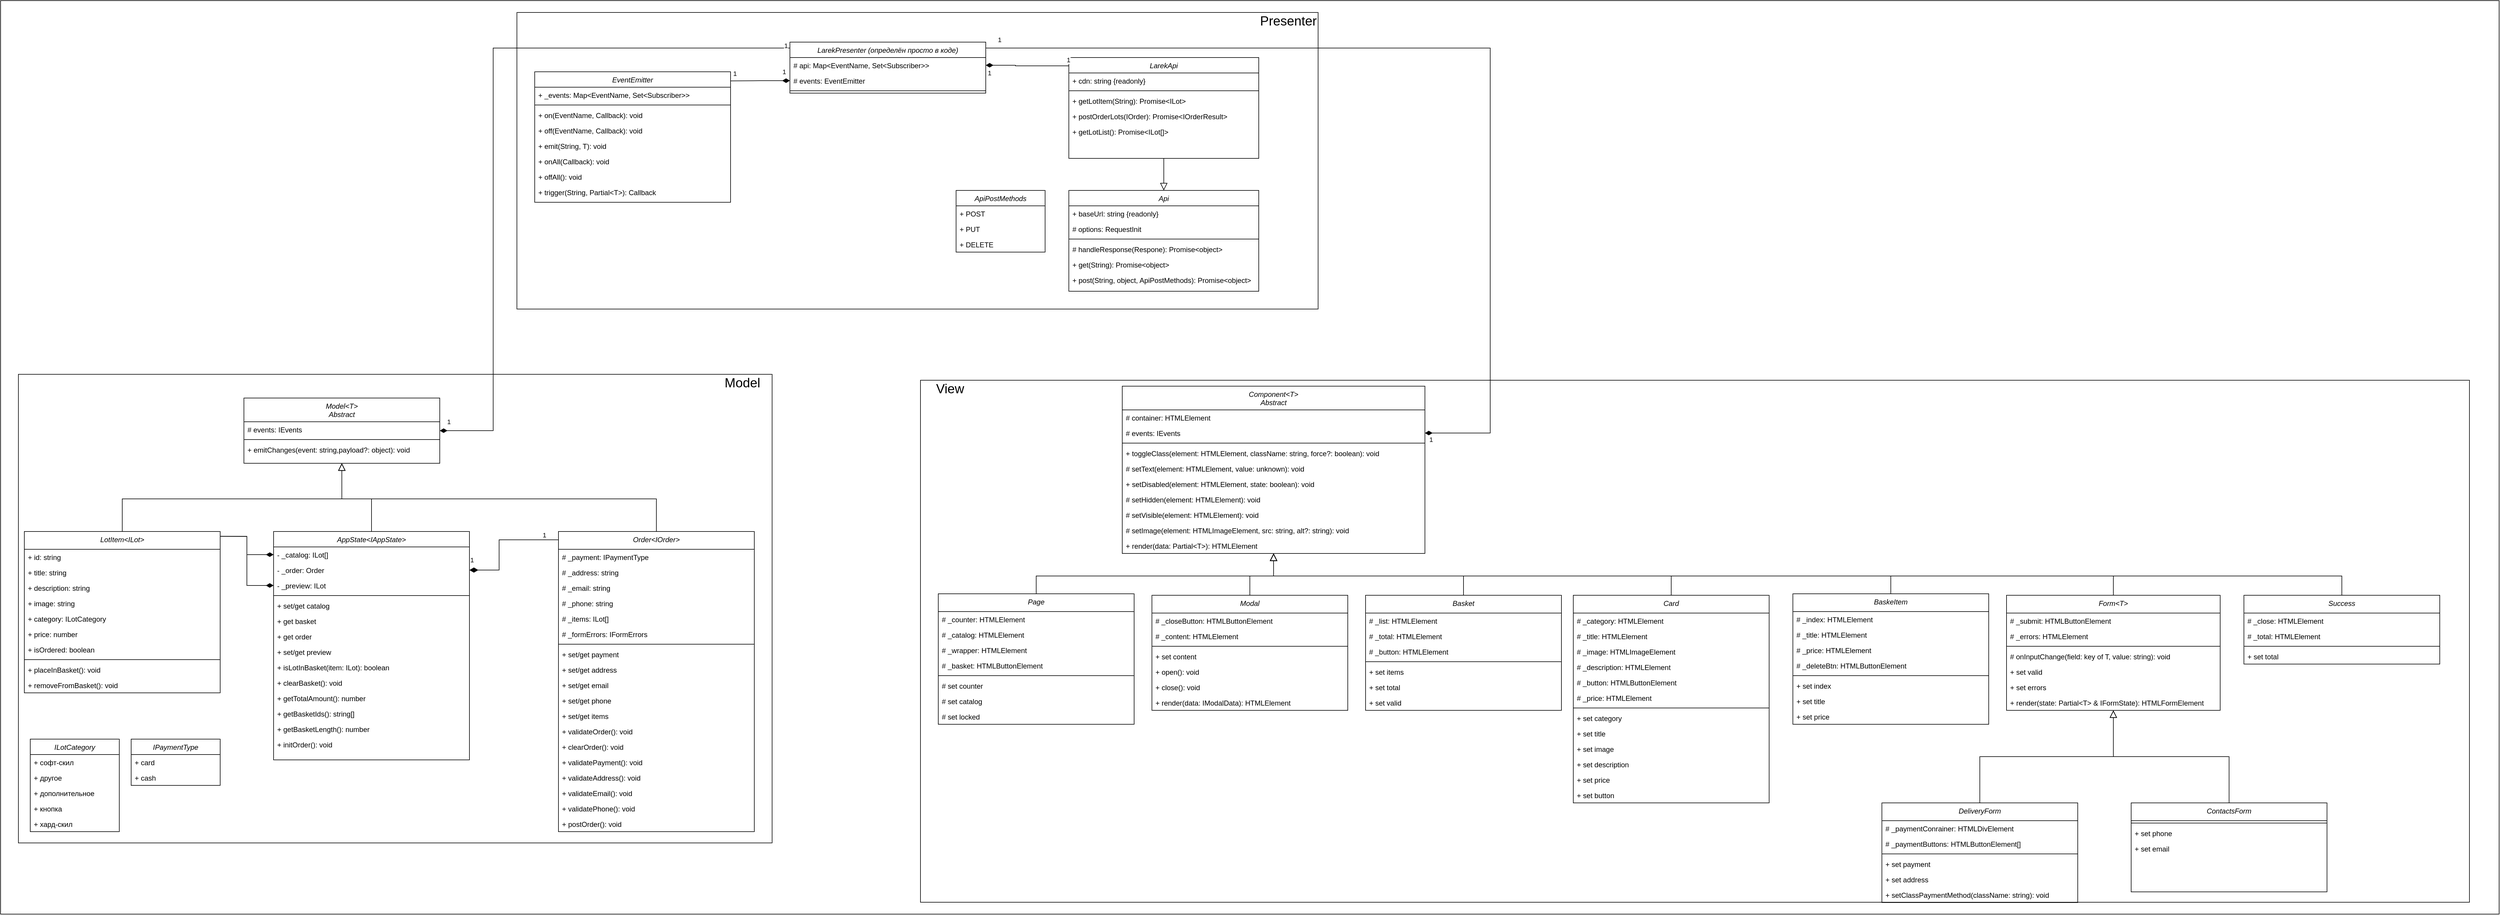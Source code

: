 <mxfile version="23.1.5" type="github">
  <diagram id="C5RBs43oDa-KdzZeNtuy" name="Page-1">
    <mxGraphModel dx="1854" dy="1755" grid="1" gridSize="10" guides="1" tooltips="1" connect="1" arrows="1" fold="1" page="1" pageScale="1" pageWidth="827" pageHeight="1169" math="0" shadow="0">
      <root>
        <mxCell id="WIyWlLk6GJQsqaUBKTNV-0" />
        <mxCell id="WIyWlLk6GJQsqaUBKTNV-1" parent="WIyWlLk6GJQsqaUBKTNV-0" />
        <mxCell id="oaT_VOoW6cCTNqvC3dBE-1" value="" style="rounded=0;whiteSpace=wrap;html=1;" parent="WIyWlLk6GJQsqaUBKTNV-1" vertex="1">
          <mxGeometry x="-790" y="-480" width="4210" height="1540" as="geometry" />
        </mxCell>
        <mxCell id="97PaNVuvIR07XjnPhrIm-39" value="" style="rounded=0;whiteSpace=wrap;html=1;" parent="WIyWlLk6GJQsqaUBKTNV-1" vertex="1">
          <mxGeometry x="80" y="-460" width="1350" height="500" as="geometry" />
        </mxCell>
        <mxCell id="97PaNVuvIR07XjnPhrIm-19" value="" style="rounded=0;whiteSpace=wrap;html=1;" parent="WIyWlLk6GJQsqaUBKTNV-1" vertex="1">
          <mxGeometry x="760" y="160" width="2610" height="880" as="geometry" />
        </mxCell>
        <mxCell id="97PaNVuvIR07XjnPhrIm-17" value="" style="rounded=0;whiteSpace=wrap;html=1;" parent="WIyWlLk6GJQsqaUBKTNV-1" vertex="1">
          <mxGeometry x="-760" y="150" width="1270" height="790" as="geometry" />
        </mxCell>
        <mxCell id="kHM5QSEnQsIbldRmR2Vj-0" value="Api" style="swimlane;fontStyle=2;align=center;verticalAlign=top;childLayout=stackLayout;horizontal=1;startSize=26;horizontalStack=0;resizeParent=1;resizeLast=0;collapsible=1;marginBottom=0;rounded=0;shadow=0;strokeWidth=1;" parent="WIyWlLk6GJQsqaUBKTNV-1" vertex="1">
          <mxGeometry x="1010" y="-160" width="320" height="170" as="geometry">
            <mxRectangle x="230" y="140" width="160" height="26" as="alternateBounds" />
          </mxGeometry>
        </mxCell>
        <mxCell id="kHM5QSEnQsIbldRmR2Vj-1" value="+ baseUrl: string {readonly}" style="text;align=left;verticalAlign=top;spacingLeft=4;spacingRight=4;overflow=hidden;rotatable=0;points=[[0,0.5],[1,0.5]];portConstraint=eastwest;" parent="kHM5QSEnQsIbldRmR2Vj-0" vertex="1">
          <mxGeometry y="26" width="320" height="26" as="geometry" />
        </mxCell>
        <mxCell id="kHM5QSEnQsIbldRmR2Vj-2" value="# options: RequestInit" style="text;align=left;verticalAlign=top;spacingLeft=4;spacingRight=4;overflow=hidden;rotatable=0;points=[[0,0.5],[1,0.5]];portConstraint=eastwest;rounded=0;shadow=0;html=0;" parent="kHM5QSEnQsIbldRmR2Vj-0" vertex="1">
          <mxGeometry y="52" width="320" height="26" as="geometry" />
        </mxCell>
        <mxCell id="kHM5QSEnQsIbldRmR2Vj-4" value="" style="line;html=1;strokeWidth=1;align=left;verticalAlign=middle;spacingTop=-1;spacingLeft=3;spacingRight=3;rotatable=0;labelPosition=right;points=[];portConstraint=eastwest;" parent="kHM5QSEnQsIbldRmR2Vj-0" vertex="1">
          <mxGeometry y="78" width="320" height="8" as="geometry" />
        </mxCell>
        <mxCell id="kHM5QSEnQsIbldRmR2Vj-5" value="# handleResponse(Respone): Promise&lt;object&gt;    " style="text;align=left;verticalAlign=top;spacingLeft=4;spacingRight=4;overflow=hidden;rotatable=0;points=[[0,0.5],[1,0.5]];portConstraint=eastwest;" parent="kHM5QSEnQsIbldRmR2Vj-0" vertex="1">
          <mxGeometry y="86" width="320" height="26" as="geometry" />
        </mxCell>
        <mxCell id="kHM5QSEnQsIbldRmR2Vj-7" value="+ get(String): Promise&lt;object&gt;" style="text;align=left;verticalAlign=top;spacingLeft=4;spacingRight=4;overflow=hidden;rotatable=0;points=[[0,0.5],[1,0.5]];portConstraint=eastwest;" parent="kHM5QSEnQsIbldRmR2Vj-0" vertex="1">
          <mxGeometry y="112" width="320" height="26" as="geometry" />
        </mxCell>
        <mxCell id="kHM5QSEnQsIbldRmR2Vj-8" value="+ post(String, object, ApiPostMethods): Promise&lt;object&gt;" style="text;align=left;verticalAlign=top;spacingLeft=4;spacingRight=4;overflow=hidden;rotatable=0;points=[[0,0.5],[1,0.5]];portConstraint=eastwest;" parent="kHM5QSEnQsIbldRmR2Vj-0" vertex="1">
          <mxGeometry y="138" width="320" height="26" as="geometry" />
        </mxCell>
        <mxCell id="kHM5QSEnQsIbldRmR2Vj-9" value="ApiPostMethods" style="swimlane;fontStyle=2;align=center;verticalAlign=top;childLayout=stackLayout;horizontal=1;startSize=26;horizontalStack=0;resizeParent=1;resizeLast=0;collapsible=1;marginBottom=0;rounded=0;shadow=0;strokeWidth=1;" parent="WIyWlLk6GJQsqaUBKTNV-1" vertex="1">
          <mxGeometry x="820" y="-160" width="150" height="104" as="geometry">
            <mxRectangle x="230" y="140" width="160" height="26" as="alternateBounds" />
          </mxGeometry>
        </mxCell>
        <mxCell id="kHM5QSEnQsIbldRmR2Vj-10" value="+ POST" style="text;align=left;verticalAlign=top;spacingLeft=4;spacingRight=4;overflow=hidden;rotatable=0;points=[[0,0.5],[1,0.5]];portConstraint=eastwest;" parent="kHM5QSEnQsIbldRmR2Vj-9" vertex="1">
          <mxGeometry y="26" width="150" height="26" as="geometry" />
        </mxCell>
        <mxCell id="kHM5QSEnQsIbldRmR2Vj-16" value="+ PUT" style="text;align=left;verticalAlign=top;spacingLeft=4;spacingRight=4;overflow=hidden;rotatable=0;points=[[0,0.5],[1,0.5]];portConstraint=eastwest;" parent="kHM5QSEnQsIbldRmR2Vj-9" vertex="1">
          <mxGeometry y="52" width="150" height="26" as="geometry" />
        </mxCell>
        <mxCell id="kHM5QSEnQsIbldRmR2Vj-17" value="+ DELETE" style="text;align=left;verticalAlign=top;spacingLeft=4;spacingRight=4;overflow=hidden;rotatable=0;points=[[0,0.5],[1,0.5]];portConstraint=eastwest;" parent="kHM5QSEnQsIbldRmR2Vj-9" vertex="1">
          <mxGeometry y="78" width="150" height="26" as="geometry" />
        </mxCell>
        <mxCell id="kHM5QSEnQsIbldRmR2Vj-19" value="LarekApi" style="swimlane;fontStyle=2;align=center;verticalAlign=top;childLayout=stackLayout;horizontal=1;startSize=26;horizontalStack=0;resizeParent=1;resizeLast=0;collapsible=1;marginBottom=0;rounded=0;shadow=0;strokeWidth=1;" parent="WIyWlLk6GJQsqaUBKTNV-1" vertex="1">
          <mxGeometry x="1010" y="-384" width="320" height="170" as="geometry">
            <mxRectangle x="230" y="140" width="160" height="26" as="alternateBounds" />
          </mxGeometry>
        </mxCell>
        <mxCell id="kHM5QSEnQsIbldRmR2Vj-20" value="+ cdn: string {readonly}" style="text;align=left;verticalAlign=top;spacingLeft=4;spacingRight=4;overflow=hidden;rotatable=0;points=[[0,0.5],[1,0.5]];portConstraint=eastwest;" parent="kHM5QSEnQsIbldRmR2Vj-19" vertex="1">
          <mxGeometry y="26" width="320" height="26" as="geometry" />
        </mxCell>
        <mxCell id="97PaNVuvIR07XjnPhrIm-0" value="" style="line;html=1;strokeWidth=1;align=left;verticalAlign=middle;spacingTop=-1;spacingLeft=3;spacingRight=3;rotatable=0;labelPosition=right;points=[];portConstraint=eastwest;" parent="kHM5QSEnQsIbldRmR2Vj-19" vertex="1">
          <mxGeometry y="52" width="320" height="8" as="geometry" />
        </mxCell>
        <mxCell id="kHM5QSEnQsIbldRmR2Vj-31" value="+ getLotItem(String): Promise&lt;ILot&gt;    " style="text;align=left;verticalAlign=top;spacingLeft=4;spacingRight=4;overflow=hidden;rotatable=0;points=[[0,0.5],[1,0.5]];portConstraint=eastwest;" parent="kHM5QSEnQsIbldRmR2Vj-19" vertex="1">
          <mxGeometry y="60" width="320" height="26" as="geometry" />
        </mxCell>
        <mxCell id="kHM5QSEnQsIbldRmR2Vj-33" value="+ postOrderLots(IOrder): Promise&lt;IOrderResult&gt;" style="text;align=left;verticalAlign=top;spacingLeft=4;spacingRight=4;overflow=hidden;rotatable=0;points=[[0,0.5],[1,0.5]];portConstraint=eastwest;" parent="kHM5QSEnQsIbldRmR2Vj-19" vertex="1">
          <mxGeometry y="86" width="320" height="26" as="geometry" />
        </mxCell>
        <mxCell id="kHM5QSEnQsIbldRmR2Vj-32" value="+ getLotList(): Promise&lt;ILot[]&gt;" style="text;align=left;verticalAlign=top;spacingLeft=4;spacingRight=4;overflow=hidden;rotatable=0;points=[[0,0.5],[1,0.5]];portConstraint=eastwest;" parent="kHM5QSEnQsIbldRmR2Vj-19" vertex="1">
          <mxGeometry y="112" width="320" height="26" as="geometry" />
        </mxCell>
        <mxCell id="kHM5QSEnQsIbldRmR2Vj-27" style="edgeStyle=orthogonalEdgeStyle;rounded=0;orthogonalLoop=1;jettySize=auto;html=1;endArrow=block;endFill=0;endSize=10;entryX=0.5;entryY=0;entryDx=0;entryDy=0;" parent="WIyWlLk6GJQsqaUBKTNV-1" source="kHM5QSEnQsIbldRmR2Vj-19" target="kHM5QSEnQsIbldRmR2Vj-0" edge="1">
          <mxGeometry relative="1" as="geometry">
            <mxPoint x="1240" y="-190" as="targetPoint" />
            <mxPoint x="1204.98" y="-196" as="sourcePoint" />
          </mxGeometry>
        </mxCell>
        <mxCell id="97PaNVuvIR07XjnPhrIm-8" style="edgeStyle=orthogonalEdgeStyle;rounded=0;orthogonalLoop=1;jettySize=auto;html=1;endSize=10;endArrow=none;endFill=0;startArrow=diamondThin;startFill=1;startSize=10;entryX=0.01;entryY=0.059;entryDx=0;entryDy=0;entryPerimeter=0;" parent="WIyWlLk6GJQsqaUBKTNV-1" source="kHM5QSEnQsIbldRmR2Vj-37" target="97PaNVuvIR07XjnPhrIm-25" edge="1">
          <mxGeometry relative="1" as="geometry">
            <Array as="points">
              <mxPoint x="40" y="245" />
              <mxPoint x="40" y="-400" />
              <mxPoint x="543" y="-400" />
            </Array>
          </mxGeometry>
        </mxCell>
        <mxCell id="97PaNVuvIR07XjnPhrIm-13" value="1" style="edgeLabel;html=1;align=center;verticalAlign=middle;resizable=0;points=[];" parent="97PaNVuvIR07XjnPhrIm-8" vertex="1" connectable="0">
          <mxGeometry x="-0.969" relative="1" as="geometry">
            <mxPoint x="-5" y="-15" as="offset" />
          </mxGeometry>
        </mxCell>
        <mxCell id="97PaNVuvIR07XjnPhrIm-14" value="1" style="edgeLabel;html=1;align=center;verticalAlign=middle;resizable=0;points=[];" parent="97PaNVuvIR07XjnPhrIm-8" vertex="1" connectable="0">
          <mxGeometry x="0.991" relative="1" as="geometry">
            <mxPoint x="-10" y="-4" as="offset" />
          </mxGeometry>
        </mxCell>
        <mxCell id="kHM5QSEnQsIbldRmR2Vj-37" value="Model&lt;T&gt;&#xa;Abstract" style="swimlane;fontStyle=2;align=center;verticalAlign=top;childLayout=stackLayout;horizontal=1;startSize=40;horizontalStack=0;resizeParent=1;resizeLast=0;collapsible=1;marginBottom=0;rounded=0;shadow=0;strokeWidth=1;" parent="WIyWlLk6GJQsqaUBKTNV-1" vertex="1">
          <mxGeometry x="-380" y="190" width="330" height="110" as="geometry">
            <mxRectangle x="230" y="140" width="160" height="26" as="alternateBounds" />
          </mxGeometry>
        </mxCell>
        <mxCell id="kHM5QSEnQsIbldRmR2Vj-42" value="# events: IEvents" style="text;align=left;verticalAlign=top;spacingLeft=4;spacingRight=4;overflow=hidden;rotatable=0;points=[[0,0.5],[1,0.5]];portConstraint=eastwest;" parent="kHM5QSEnQsIbldRmR2Vj-37" vertex="1">
          <mxGeometry y="40" width="330" height="26" as="geometry" />
        </mxCell>
        <mxCell id="97PaNVuvIR07XjnPhrIm-2" value="" style="line;html=1;strokeWidth=1;align=left;verticalAlign=middle;spacingTop=-1;spacingLeft=3;spacingRight=3;rotatable=0;labelPosition=right;points=[];portConstraint=eastwest;" parent="kHM5QSEnQsIbldRmR2Vj-37" vertex="1">
          <mxGeometry y="66" width="330" height="8" as="geometry" />
        </mxCell>
        <mxCell id="97PaNVuvIR07XjnPhrIm-7" value="+ emitChanges(event: string,payload?: object): void" style="text;align=left;verticalAlign=top;spacingLeft=4;spacingRight=4;overflow=hidden;rotatable=0;points=[[0,0.5],[1,0.5]];portConstraint=eastwest;" parent="kHM5QSEnQsIbldRmR2Vj-37" vertex="1">
          <mxGeometry y="74" width="330" height="26" as="geometry" />
        </mxCell>
        <mxCell id="8GP6muiSccBMi9INZjOq-21" style="edgeStyle=orthogonalEdgeStyle;rounded=0;orthogonalLoop=1;jettySize=auto;html=1;endSize=10;endArrow=block;endFill=0;" parent="WIyWlLk6GJQsqaUBKTNV-1" source="kHM5QSEnQsIbldRmR2Vj-44" target="kHM5QSEnQsIbldRmR2Vj-37" edge="1">
          <mxGeometry relative="1" as="geometry">
            <Array as="points">
              <mxPoint x="-585" y="360" />
              <mxPoint x="-215" y="360" />
            </Array>
          </mxGeometry>
        </mxCell>
        <mxCell id="kHM5QSEnQsIbldRmR2Vj-44" value="LotItem&lt;ILot&gt;" style="swimlane;fontStyle=2;align=center;verticalAlign=top;childLayout=stackLayout;horizontal=1;startSize=30;horizontalStack=0;resizeParent=1;resizeLast=0;collapsible=1;marginBottom=0;rounded=0;shadow=0;strokeWidth=1;" parent="WIyWlLk6GJQsqaUBKTNV-1" vertex="1">
          <mxGeometry x="-750" y="415" width="330" height="272" as="geometry">
            <mxRectangle x="230" y="140" width="160" height="26" as="alternateBounds" />
          </mxGeometry>
        </mxCell>
        <mxCell id="kHM5QSEnQsIbldRmR2Vj-45" value="+ id: string" style="text;align=left;verticalAlign=top;spacingLeft=4;spacingRight=4;overflow=hidden;rotatable=0;points=[[0,0.5],[1,0.5]];portConstraint=eastwest;" parent="kHM5QSEnQsIbldRmR2Vj-44" vertex="1">
          <mxGeometry y="30" width="330" height="26" as="geometry" />
        </mxCell>
        <mxCell id="kHM5QSEnQsIbldRmR2Vj-56" value="+ title: string" style="text;align=left;verticalAlign=top;spacingLeft=4;spacingRight=4;overflow=hidden;rotatable=0;points=[[0,0.5],[1,0.5]];portConstraint=eastwest;" parent="kHM5QSEnQsIbldRmR2Vj-44" vertex="1">
          <mxGeometry y="56" width="330" height="26" as="geometry" />
        </mxCell>
        <mxCell id="kHM5QSEnQsIbldRmR2Vj-57" value="+ description: string" style="text;align=left;verticalAlign=top;spacingLeft=4;spacingRight=4;overflow=hidden;rotatable=0;points=[[0,0.5],[1,0.5]];portConstraint=eastwest;" parent="kHM5QSEnQsIbldRmR2Vj-44" vertex="1">
          <mxGeometry y="82" width="330" height="26" as="geometry" />
        </mxCell>
        <mxCell id="kHM5QSEnQsIbldRmR2Vj-58" value="+ image: string" style="text;align=left;verticalAlign=top;spacingLeft=4;spacingRight=4;overflow=hidden;rotatable=0;points=[[0,0.5],[1,0.5]];portConstraint=eastwest;" parent="kHM5QSEnQsIbldRmR2Vj-44" vertex="1">
          <mxGeometry y="108" width="330" height="26" as="geometry" />
        </mxCell>
        <mxCell id="kHM5QSEnQsIbldRmR2Vj-59" value="+ category: ILotCategory" style="text;align=left;verticalAlign=top;spacingLeft=4;spacingRight=4;overflow=hidden;rotatable=0;points=[[0,0.5],[1,0.5]];portConstraint=eastwest;" parent="kHM5QSEnQsIbldRmR2Vj-44" vertex="1">
          <mxGeometry y="134" width="330" height="26" as="geometry" />
        </mxCell>
        <mxCell id="kHM5QSEnQsIbldRmR2Vj-61" value="+ price: number" style="text;align=left;verticalAlign=top;spacingLeft=4;spacingRight=4;overflow=hidden;rotatable=0;points=[[0,0.5],[1,0.5]];portConstraint=eastwest;" parent="kHM5QSEnQsIbldRmR2Vj-44" vertex="1">
          <mxGeometry y="160" width="330" height="26" as="geometry" />
        </mxCell>
        <mxCell id="kHM5QSEnQsIbldRmR2Vj-60" value="+ isOrdered: boolean" style="text;align=left;verticalAlign=top;spacingLeft=4;spacingRight=4;overflow=hidden;rotatable=0;points=[[0,0.5],[1,0.5]];portConstraint=eastwest;" parent="kHM5QSEnQsIbldRmR2Vj-44" vertex="1">
          <mxGeometry y="186" width="330" height="26" as="geometry" />
        </mxCell>
        <mxCell id="kn7-p3Ym5T7cCeSyHWg7-6" value="" style="line;html=1;strokeWidth=1;align=left;verticalAlign=middle;spacingTop=-1;spacingLeft=3;spacingRight=3;rotatable=0;labelPosition=right;points=[];portConstraint=eastwest;" parent="kHM5QSEnQsIbldRmR2Vj-44" vertex="1">
          <mxGeometry y="212" width="330" height="8" as="geometry" />
        </mxCell>
        <mxCell id="8GP6muiSccBMi9INZjOq-0" value="+ placeInBasket(): void" style="text;align=left;verticalAlign=top;spacingLeft=4;spacingRight=4;overflow=hidden;rotatable=0;points=[[0,0.5],[1,0.5]];portConstraint=eastwest;" parent="kHM5QSEnQsIbldRmR2Vj-44" vertex="1">
          <mxGeometry y="220" width="330" height="26" as="geometry" />
        </mxCell>
        <mxCell id="8GP6muiSccBMi9INZjOq-1" value="+ removeFromBasket(): void" style="text;align=left;verticalAlign=top;spacingLeft=4;spacingRight=4;overflow=hidden;rotatable=0;points=[[0,0.5],[1,0.5]];portConstraint=eastwest;" parent="kHM5QSEnQsIbldRmR2Vj-44" vertex="1">
          <mxGeometry y="246" width="330" height="26" as="geometry" />
        </mxCell>
        <mxCell id="8GP6muiSccBMi9INZjOq-20" style="edgeStyle=orthogonalEdgeStyle;rounded=0;orthogonalLoop=1;jettySize=auto;html=1;endSize=10;endArrow=block;endFill=0;" parent="WIyWlLk6GJQsqaUBKTNV-1" source="kHM5QSEnQsIbldRmR2Vj-46" target="kHM5QSEnQsIbldRmR2Vj-37" edge="1">
          <mxGeometry relative="1" as="geometry">
            <Array as="points">
              <mxPoint x="-165" y="360" />
              <mxPoint x="-215" y="360" />
            </Array>
          </mxGeometry>
        </mxCell>
        <mxCell id="kHM5QSEnQsIbldRmR2Vj-46" value="AppState&lt;IAppState&gt;" style="swimlane;fontStyle=2;align=center;verticalAlign=top;childLayout=stackLayout;horizontal=1;startSize=26;horizontalStack=0;resizeParent=1;resizeLast=0;collapsible=1;marginBottom=0;rounded=0;shadow=0;strokeWidth=1;" parent="WIyWlLk6GJQsqaUBKTNV-1" vertex="1">
          <mxGeometry x="-330" y="415" width="330" height="385" as="geometry">
            <mxRectangle x="230" y="140" width="160" height="26" as="alternateBounds" />
          </mxGeometry>
        </mxCell>
        <mxCell id="kHM5QSEnQsIbldRmR2Vj-47" value="- _catalog: ILot[]" style="text;align=left;verticalAlign=top;spacingLeft=4;spacingRight=4;overflow=hidden;rotatable=0;points=[[0,0.5],[1,0.5]];portConstraint=eastwest;" parent="kHM5QSEnQsIbldRmR2Vj-46" vertex="1">
          <mxGeometry y="26" width="330" height="26" as="geometry" />
        </mxCell>
        <mxCell id="kHM5QSEnQsIbldRmR2Vj-51" value="- _order: Order" style="text;align=left;verticalAlign=top;spacingLeft=4;spacingRight=4;overflow=hidden;rotatable=0;points=[[0,0.5],[1,0.5]];portConstraint=eastwest;" parent="kHM5QSEnQsIbldRmR2Vj-46" vertex="1">
          <mxGeometry y="52" width="330" height="26" as="geometry" />
        </mxCell>
        <mxCell id="kHM5QSEnQsIbldRmR2Vj-52" value="- _preview: ILot" style="text;align=left;verticalAlign=top;spacingLeft=4;spacingRight=4;overflow=hidden;rotatable=0;points=[[0,0.5],[1,0.5]];portConstraint=eastwest;" parent="kHM5QSEnQsIbldRmR2Vj-46" vertex="1">
          <mxGeometry y="78" width="330" height="26" as="geometry" />
        </mxCell>
        <mxCell id="kHM5QSEnQsIbldRmR2Vj-49" value="" style="line;html=1;strokeWidth=1;align=left;verticalAlign=middle;spacingTop=-1;spacingLeft=3;spacingRight=3;rotatable=0;labelPosition=right;points=[];portConstraint=eastwest;" parent="kHM5QSEnQsIbldRmR2Vj-46" vertex="1">
          <mxGeometry y="104" width="330" height="8" as="geometry" />
        </mxCell>
        <mxCell id="kn7-p3Ym5T7cCeSyHWg7-14" value="+ set/get catalog" style="text;align=left;verticalAlign=top;spacingLeft=4;spacingRight=4;overflow=hidden;rotatable=0;points=[[0,0.5],[1,0.5]];portConstraint=eastwest;" parent="kHM5QSEnQsIbldRmR2Vj-46" vertex="1">
          <mxGeometry y="112" width="330" height="26" as="geometry" />
        </mxCell>
        <mxCell id="kn7-p3Ym5T7cCeSyHWg7-15" value="+ get basket" style="text;align=left;verticalAlign=top;spacingLeft=4;spacingRight=4;overflow=hidden;rotatable=0;points=[[0,0.5],[1,0.5]];portConstraint=eastwest;" parent="kHM5QSEnQsIbldRmR2Vj-46" vertex="1">
          <mxGeometry y="138" width="330" height="26" as="geometry" />
        </mxCell>
        <mxCell id="kn7-p3Ym5T7cCeSyHWg7-19" value="+ get order" style="text;align=left;verticalAlign=top;spacingLeft=4;spacingRight=4;overflow=hidden;rotatable=0;points=[[0,0.5],[1,0.5]];portConstraint=eastwest;" parent="kHM5QSEnQsIbldRmR2Vj-46" vertex="1">
          <mxGeometry y="164" width="330" height="26" as="geometry" />
        </mxCell>
        <mxCell id="72jWVSZ1H4SITT2VLQYv-59" value="+ set/get preview" style="text;align=left;verticalAlign=top;spacingLeft=4;spacingRight=4;overflow=hidden;rotatable=0;points=[[0,0.5],[1,0.5]];portConstraint=eastwest;" parent="kHM5QSEnQsIbldRmR2Vj-46" vertex="1">
          <mxGeometry y="190" width="330" height="26" as="geometry" />
        </mxCell>
        <mxCell id="kn7-p3Ym5T7cCeSyHWg7-16" value="+ isLotInBasket(item: ILot): boolean" style="text;align=left;verticalAlign=top;spacingLeft=4;spacingRight=4;overflow=hidden;rotatable=0;points=[[0,0.5],[1,0.5]];portConstraint=eastwest;" parent="kHM5QSEnQsIbldRmR2Vj-46" vertex="1">
          <mxGeometry y="216" width="330" height="26" as="geometry" />
        </mxCell>
        <mxCell id="kn7-p3Ym5T7cCeSyHWg7-0" value="+ clearBasket(): void" style="text;align=left;verticalAlign=top;spacingLeft=4;spacingRight=4;overflow=hidden;rotatable=0;points=[[0,0.5],[1,0.5]];portConstraint=eastwest;" parent="kHM5QSEnQsIbldRmR2Vj-46" vertex="1">
          <mxGeometry y="242" width="330" height="26" as="geometry" />
        </mxCell>
        <mxCell id="72jWVSZ1H4SITT2VLQYv-25" value="+ getTotalAmount(): number" style="text;align=left;verticalAlign=top;spacingLeft=4;spacingRight=4;overflow=hidden;rotatable=0;points=[[0,0.5],[1,0.5]];portConstraint=eastwest;" parent="kHM5QSEnQsIbldRmR2Vj-46" vertex="1">
          <mxGeometry y="268" width="330" height="26" as="geometry" />
        </mxCell>
        <mxCell id="72jWVSZ1H4SITT2VLQYv-24" value="+ getBasketIds(): string[]" style="text;align=left;verticalAlign=top;spacingLeft=4;spacingRight=4;overflow=hidden;rotatable=0;points=[[0,0.5],[1,0.5]];portConstraint=eastwest;" parent="kHM5QSEnQsIbldRmR2Vj-46" vertex="1">
          <mxGeometry y="294" width="330" height="26" as="geometry" />
        </mxCell>
        <mxCell id="kHM5QSEnQsIbldRmR2Vj-65" value="+ getBasketLength(): number" style="text;align=left;verticalAlign=top;spacingLeft=4;spacingRight=4;overflow=hidden;rotatable=0;points=[[0,0.5],[1,0.5]];portConstraint=eastwest;" parent="kHM5QSEnQsIbldRmR2Vj-46" vertex="1">
          <mxGeometry y="320" width="330" height="26" as="geometry" />
        </mxCell>
        <mxCell id="kn7-p3Ym5T7cCeSyHWg7-1" value="+ initOrder(): void" style="text;align=left;verticalAlign=top;spacingLeft=4;spacingRight=4;overflow=hidden;rotatable=0;points=[[0,0.5],[1,0.5]];portConstraint=eastwest;" parent="kHM5QSEnQsIbldRmR2Vj-46" vertex="1">
          <mxGeometry y="346" width="330" height="26" as="geometry" />
        </mxCell>
        <mxCell id="kHM5QSEnQsIbldRmR2Vj-71" value="Component&lt;T&gt;&#xa;Abstract" style="swimlane;fontStyle=2;align=center;verticalAlign=top;childLayout=stackLayout;horizontal=1;startSize=40;horizontalStack=0;resizeParent=1;resizeLast=0;collapsible=1;marginBottom=0;rounded=0;shadow=0;strokeWidth=1;" parent="WIyWlLk6GJQsqaUBKTNV-1" vertex="1">
          <mxGeometry x="1100" y="170" width="510" height="282" as="geometry">
            <mxRectangle x="230" y="140" width="160" height="26" as="alternateBounds" />
          </mxGeometry>
        </mxCell>
        <mxCell id="kHM5QSEnQsIbldRmR2Vj-72" value="# container: HTMLElement" style="text;align=left;verticalAlign=top;spacingLeft=4;spacingRight=4;overflow=hidden;rotatable=0;points=[[0,0.5],[1,0.5]];portConstraint=eastwest;" parent="kHM5QSEnQsIbldRmR2Vj-71" vertex="1">
          <mxGeometry y="40" width="510" height="26" as="geometry" />
        </mxCell>
        <mxCell id="kHM5QSEnQsIbldRmR2Vj-134" value="# events: IEvents " style="text;align=left;verticalAlign=top;spacingLeft=4;spacingRight=4;overflow=hidden;rotatable=0;points=[[0,0.5],[1,0.5]];portConstraint=eastwest;" parent="kHM5QSEnQsIbldRmR2Vj-71" vertex="1">
          <mxGeometry y="66" width="510" height="26" as="geometry" />
        </mxCell>
        <mxCell id="kHM5QSEnQsIbldRmR2Vj-74" value="" style="line;html=1;strokeWidth=1;align=left;verticalAlign=middle;spacingTop=-1;spacingLeft=3;spacingRight=3;rotatable=0;labelPosition=right;points=[];portConstraint=eastwest;" parent="kHM5QSEnQsIbldRmR2Vj-71" vertex="1">
          <mxGeometry y="92" width="510" height="8" as="geometry" />
        </mxCell>
        <mxCell id="kHM5QSEnQsIbldRmR2Vj-75" value="+ toggleClass(element: HTMLElement, className: string, force?: boolean): void    " style="text;align=left;verticalAlign=top;spacingLeft=4;spacingRight=4;overflow=hidden;rotatable=0;points=[[0,0.5],[1,0.5]];portConstraint=eastwest;" parent="kHM5QSEnQsIbldRmR2Vj-71" vertex="1">
          <mxGeometry y="100" width="510" height="26" as="geometry" />
        </mxCell>
        <mxCell id="kHM5QSEnQsIbldRmR2Vj-76" value="# setText(element: HTMLElement, value: unknown): void" style="text;align=left;verticalAlign=top;spacingLeft=4;spacingRight=4;overflow=hidden;rotatable=0;points=[[0,0.5],[1,0.5]];portConstraint=eastwest;" parent="kHM5QSEnQsIbldRmR2Vj-71" vertex="1">
          <mxGeometry y="126" width="510" height="26" as="geometry" />
        </mxCell>
        <mxCell id="kHM5QSEnQsIbldRmR2Vj-77" value="+ setDisabled(element: HTMLElement, state: boolean): void" style="text;align=left;verticalAlign=top;spacingLeft=4;spacingRight=4;overflow=hidden;rotatable=0;points=[[0,0.5],[1,0.5]];portConstraint=eastwest;" parent="kHM5QSEnQsIbldRmR2Vj-71" vertex="1">
          <mxGeometry y="152" width="510" height="26" as="geometry" />
        </mxCell>
        <mxCell id="kHM5QSEnQsIbldRmR2Vj-78" value="# setHidden(element: HTMLElement): void" style="text;align=left;verticalAlign=top;spacingLeft=4;spacingRight=4;overflow=hidden;rotatable=0;points=[[0,0.5],[1,0.5]];portConstraint=eastwest;" parent="kHM5QSEnQsIbldRmR2Vj-71" vertex="1">
          <mxGeometry y="178" width="510" height="26" as="geometry" />
        </mxCell>
        <mxCell id="kHM5QSEnQsIbldRmR2Vj-79" value="# setVisible(element: HTMLElement): void" style="text;align=left;verticalAlign=top;spacingLeft=4;spacingRight=4;overflow=hidden;rotatable=0;points=[[0,0.5],[1,0.5]];portConstraint=eastwest;" parent="kHM5QSEnQsIbldRmR2Vj-71" vertex="1">
          <mxGeometry y="204" width="510" height="26" as="geometry" />
        </mxCell>
        <mxCell id="kHM5QSEnQsIbldRmR2Vj-80" value="# setImage(element: HTMLImageElement, src: string, alt?: string): void" style="text;align=left;verticalAlign=top;spacingLeft=4;spacingRight=4;overflow=hidden;rotatable=0;points=[[0,0.5],[1,0.5]];portConstraint=eastwest;" parent="kHM5QSEnQsIbldRmR2Vj-71" vertex="1">
          <mxGeometry y="230" width="510" height="26" as="geometry" />
        </mxCell>
        <mxCell id="kHM5QSEnQsIbldRmR2Vj-81" value="+ render(data: Partial&lt;T&gt;): HTMLElement" style="text;align=left;verticalAlign=top;spacingLeft=4;spacingRight=4;overflow=hidden;rotatable=0;points=[[0,0.5],[1,0.5]];portConstraint=eastwest;" parent="kHM5QSEnQsIbldRmR2Vj-71" vertex="1">
          <mxGeometry y="256" width="510" height="26" as="geometry" />
        </mxCell>
        <mxCell id="oaT_VOoW6cCTNqvC3dBE-2" style="edgeStyle=orthogonalEdgeStyle;rounded=0;orthogonalLoop=1;jettySize=auto;html=1;endSize=10;endArrow=block;endFill=0;" parent="WIyWlLk6GJQsqaUBKTNV-1" source="kHM5QSEnQsIbldRmR2Vj-82" target="kHM5QSEnQsIbldRmR2Vj-71" edge="1">
          <mxGeometry relative="1" as="geometry">
            <Array as="points">
              <mxPoint x="955" y="490" />
              <mxPoint x="1355" y="490" />
            </Array>
          </mxGeometry>
        </mxCell>
        <mxCell id="kHM5QSEnQsIbldRmR2Vj-82" value="Page" style="swimlane;fontStyle=2;align=center;verticalAlign=top;childLayout=stackLayout;horizontal=1;startSize=30;horizontalStack=0;resizeParent=1;resizeLast=0;collapsible=1;marginBottom=0;rounded=0;shadow=0;strokeWidth=1;" parent="WIyWlLk6GJQsqaUBKTNV-1" vertex="1">
          <mxGeometry x="790" y="520" width="330" height="220" as="geometry">
            <mxRectangle x="230" y="140" width="160" height="26" as="alternateBounds" />
          </mxGeometry>
        </mxCell>
        <mxCell id="kHM5QSEnQsIbldRmR2Vj-83" value="# _counter: HTMLElement" style="text;align=left;verticalAlign=top;spacingLeft=4;spacingRight=4;overflow=hidden;rotatable=0;points=[[0,0.5],[1,0.5]];portConstraint=eastwest;" parent="kHM5QSEnQsIbldRmR2Vj-82" vertex="1">
          <mxGeometry y="30" width="330" height="26" as="geometry" />
        </mxCell>
        <mxCell id="kHM5QSEnQsIbldRmR2Vj-85" value="# _catalog: HTMLElement    " style="text;align=left;verticalAlign=top;spacingLeft=4;spacingRight=4;overflow=hidden;rotatable=0;points=[[0,0.5],[1,0.5]];portConstraint=eastwest;" parent="kHM5QSEnQsIbldRmR2Vj-82" vertex="1">
          <mxGeometry y="56" width="330" height="26" as="geometry" />
        </mxCell>
        <mxCell id="kHM5QSEnQsIbldRmR2Vj-94" value="# _wrapper: HTMLElement    " style="text;align=left;verticalAlign=top;spacingLeft=4;spacingRight=4;overflow=hidden;rotatable=0;points=[[0,0.5],[1,0.5]];portConstraint=eastwest;" parent="kHM5QSEnQsIbldRmR2Vj-82" vertex="1">
          <mxGeometry y="82" width="330" height="26" as="geometry" />
        </mxCell>
        <mxCell id="kHM5QSEnQsIbldRmR2Vj-95" value="# _basket: HTMLButtonElement    " style="text;align=left;verticalAlign=top;spacingLeft=4;spacingRight=4;overflow=hidden;rotatable=0;points=[[0,0.5],[1,0.5]];portConstraint=eastwest;" parent="kHM5QSEnQsIbldRmR2Vj-82" vertex="1">
          <mxGeometry y="108" width="330" height="26" as="geometry" />
        </mxCell>
        <mxCell id="kHM5QSEnQsIbldRmR2Vj-84" value="" style="line;html=1;strokeWidth=1;align=left;verticalAlign=middle;spacingTop=-1;spacingLeft=3;spacingRight=3;rotatable=0;labelPosition=right;points=[];portConstraint=eastwest;" parent="kHM5QSEnQsIbldRmR2Vj-82" vertex="1">
          <mxGeometry y="134" width="330" height="8" as="geometry" />
        </mxCell>
        <mxCell id="kHM5QSEnQsIbldRmR2Vj-86" value="# set counter" style="text;align=left;verticalAlign=top;spacingLeft=4;spacingRight=4;overflow=hidden;rotatable=0;points=[[0,0.5],[1,0.5]];portConstraint=eastwest;" parent="kHM5QSEnQsIbldRmR2Vj-82" vertex="1">
          <mxGeometry y="142" width="330" height="26" as="geometry" />
        </mxCell>
        <mxCell id="kHM5QSEnQsIbldRmR2Vj-96" value="# set catalog" style="text;align=left;verticalAlign=top;spacingLeft=4;spacingRight=4;overflow=hidden;rotatable=0;points=[[0,0.5],[1,0.5]];portConstraint=eastwest;" parent="kHM5QSEnQsIbldRmR2Vj-82" vertex="1">
          <mxGeometry y="168" width="330" height="26" as="geometry" />
        </mxCell>
        <mxCell id="kHM5QSEnQsIbldRmR2Vj-97" value="# set locked" style="text;align=left;verticalAlign=top;spacingLeft=4;spacingRight=4;overflow=hidden;rotatable=0;points=[[0,0.5],[1,0.5]];portConstraint=eastwest;" parent="kHM5QSEnQsIbldRmR2Vj-82" vertex="1">
          <mxGeometry y="194" width="330" height="26" as="geometry" />
        </mxCell>
        <mxCell id="oaT_VOoW6cCTNqvC3dBE-10" style="edgeStyle=orthogonalEdgeStyle;rounded=0;orthogonalLoop=1;jettySize=auto;html=1;endSize=10;endArrow=block;endFill=0;" parent="WIyWlLk6GJQsqaUBKTNV-1" source="kHM5QSEnQsIbldRmR2Vj-98" target="kHM5QSEnQsIbldRmR2Vj-71" edge="1">
          <mxGeometry relative="1" as="geometry">
            <Array as="points">
              <mxPoint x="2025" y="490" />
              <mxPoint x="1355" y="490" />
            </Array>
          </mxGeometry>
        </mxCell>
        <mxCell id="kHM5QSEnQsIbldRmR2Vj-98" value="Card" style="swimlane;fontStyle=2;align=center;verticalAlign=top;childLayout=stackLayout;horizontal=1;startSize=30;horizontalStack=0;resizeParent=1;resizeLast=0;collapsible=1;marginBottom=0;rounded=0;shadow=0;strokeWidth=1;" parent="WIyWlLk6GJQsqaUBKTNV-1" vertex="1">
          <mxGeometry x="1860" y="522.5" width="330" height="350" as="geometry">
            <mxRectangle x="230" y="140" width="160" height="26" as="alternateBounds" />
          </mxGeometry>
        </mxCell>
        <mxCell id="kn7-p3Ym5T7cCeSyHWg7-2" value="# _category: HTMLElement" style="text;align=left;verticalAlign=top;spacingLeft=4;spacingRight=4;overflow=hidden;rotatable=0;points=[[0,0.5],[1,0.5]];portConstraint=eastwest;" parent="kHM5QSEnQsIbldRmR2Vj-98" vertex="1">
          <mxGeometry y="30" width="330" height="26" as="geometry" />
        </mxCell>
        <mxCell id="kHM5QSEnQsIbldRmR2Vj-99" value="# _title: HTMLElement" style="text;align=left;verticalAlign=top;spacingLeft=4;spacingRight=4;overflow=hidden;rotatable=0;points=[[0,0.5],[1,0.5]];portConstraint=eastwest;" parent="kHM5QSEnQsIbldRmR2Vj-98" vertex="1">
          <mxGeometry y="56" width="330" height="26" as="geometry" />
        </mxCell>
        <mxCell id="kHM5QSEnQsIbldRmR2Vj-100" value="# _image: HTMLImageElement    " style="text;align=left;verticalAlign=top;spacingLeft=4;spacingRight=4;overflow=hidden;rotatable=0;points=[[0,0.5],[1,0.5]];portConstraint=eastwest;imageWidth=24;" parent="kHM5QSEnQsIbldRmR2Vj-98" vertex="1">
          <mxGeometry y="82" width="330" height="26" as="geometry" />
        </mxCell>
        <mxCell id="kHM5QSEnQsIbldRmR2Vj-101" value="# _description: HTMLElement    " style="text;align=left;verticalAlign=top;spacingLeft=4;spacingRight=4;overflow=hidden;rotatable=0;points=[[0,0.5],[1,0.5]];portConstraint=eastwest;" parent="kHM5QSEnQsIbldRmR2Vj-98" vertex="1">
          <mxGeometry y="108" width="330" height="26" as="geometry" />
        </mxCell>
        <mxCell id="kHM5QSEnQsIbldRmR2Vj-102" value="# _button: HTMLButtonElement " style="text;align=left;verticalAlign=top;spacingLeft=4;spacingRight=4;overflow=hidden;rotatable=0;points=[[0,0.5],[1,0.5]];portConstraint=eastwest;" parent="kHM5QSEnQsIbldRmR2Vj-98" vertex="1">
          <mxGeometry y="134" width="330" height="26" as="geometry" />
        </mxCell>
        <mxCell id="kHM5QSEnQsIbldRmR2Vj-107" value="# _price: HTMLElement" style="text;align=left;verticalAlign=top;spacingLeft=4;spacingRight=4;overflow=hidden;rotatable=0;points=[[0,0.5],[1,0.5]];portConstraint=eastwest;" parent="kHM5QSEnQsIbldRmR2Vj-98" vertex="1">
          <mxGeometry y="160" width="330" height="26" as="geometry" />
        </mxCell>
        <mxCell id="kHM5QSEnQsIbldRmR2Vj-103" value="" style="line;html=1;strokeWidth=1;align=left;verticalAlign=middle;spacingTop=-1;spacingLeft=3;spacingRight=3;rotatable=0;labelPosition=right;points=[];portConstraint=eastwest;" parent="kHM5QSEnQsIbldRmR2Vj-98" vertex="1">
          <mxGeometry y="186" width="330" height="8" as="geometry" />
        </mxCell>
        <mxCell id="kn7-p3Ym5T7cCeSyHWg7-29" value="+ set category" style="text;align=left;verticalAlign=top;spacingLeft=4;spacingRight=4;overflow=hidden;rotatable=0;points=[[0,0.5],[1,0.5]];portConstraint=eastwest;" parent="kHM5QSEnQsIbldRmR2Vj-98" vertex="1">
          <mxGeometry y="194" width="330" height="26" as="geometry" />
        </mxCell>
        <mxCell id="kn7-p3Ym5T7cCeSyHWg7-27" value="+ set title" style="text;align=left;verticalAlign=top;spacingLeft=4;spacingRight=4;overflow=hidden;rotatable=0;points=[[0,0.5],[1,0.5]];portConstraint=eastwest;" parent="kHM5QSEnQsIbldRmR2Vj-98" vertex="1">
          <mxGeometry y="220" width="330" height="26" as="geometry" />
        </mxCell>
        <mxCell id="kHM5QSEnQsIbldRmR2Vj-109" value="+ set image" style="text;align=left;verticalAlign=top;spacingLeft=4;spacingRight=4;overflow=hidden;rotatable=0;points=[[0,0.5],[1,0.5]];portConstraint=eastwest;" parent="kHM5QSEnQsIbldRmR2Vj-98" vertex="1">
          <mxGeometry y="246" width="330" height="26" as="geometry" />
        </mxCell>
        <mxCell id="qatpPyqY9LPvoSpDkt1x-0" value="+ set description" style="text;align=left;verticalAlign=top;spacingLeft=4;spacingRight=4;overflow=hidden;rotatable=0;points=[[0,0.5],[1,0.5]];portConstraint=eastwest;" vertex="1" parent="kHM5QSEnQsIbldRmR2Vj-98">
          <mxGeometry y="272" width="330" height="26" as="geometry" />
        </mxCell>
        <mxCell id="kn7-p3Ym5T7cCeSyHWg7-31" value="+ set price" style="text;align=left;verticalAlign=top;spacingLeft=4;spacingRight=4;overflow=hidden;rotatable=0;points=[[0,0.5],[1,0.5]];portConstraint=eastwest;" parent="kHM5QSEnQsIbldRmR2Vj-98" vertex="1">
          <mxGeometry y="298" width="330" height="26" as="geometry" />
        </mxCell>
        <mxCell id="kHM5QSEnQsIbldRmR2Vj-105" value="+ set button" style="text;align=left;verticalAlign=top;spacingLeft=4;spacingRight=4;overflow=hidden;rotatable=0;points=[[0,0.5],[1,0.5]];portConstraint=eastwest;" parent="kHM5QSEnQsIbldRmR2Vj-98" vertex="1">
          <mxGeometry y="324" width="330" height="26" as="geometry" />
        </mxCell>
        <mxCell id="oaT_VOoW6cCTNqvC3dBE-20" style="edgeStyle=orthogonalEdgeStyle;rounded=0;orthogonalLoop=1;jettySize=auto;html=1;endSize=10;endArrow=block;endFill=0;" parent="WIyWlLk6GJQsqaUBKTNV-1" source="kHM5QSEnQsIbldRmR2Vj-113" target="kHM5QSEnQsIbldRmR2Vj-71" edge="1">
          <mxGeometry relative="1" as="geometry">
            <Array as="points">
              <mxPoint x="3155" y="490" />
              <mxPoint x="1355" y="490" />
            </Array>
          </mxGeometry>
        </mxCell>
        <mxCell id="kHM5QSEnQsIbldRmR2Vj-113" value="Success" style="swimlane;fontStyle=2;align=center;verticalAlign=top;childLayout=stackLayout;horizontal=1;startSize=30;horizontalStack=0;resizeParent=1;resizeLast=0;collapsible=1;marginBottom=0;rounded=0;shadow=0;strokeWidth=1;" parent="WIyWlLk6GJQsqaUBKTNV-1" vertex="1">
          <mxGeometry x="2990" y="522.5" width="330" height="116" as="geometry">
            <mxRectangle x="230" y="140" width="160" height="26" as="alternateBounds" />
          </mxGeometry>
        </mxCell>
        <mxCell id="kHM5QSEnQsIbldRmR2Vj-114" value="# _close: HTMLElement" style="text;align=left;verticalAlign=top;spacingLeft=4;spacingRight=4;overflow=hidden;rotatable=0;points=[[0,0.5],[1,0.5]];portConstraint=eastwest;" parent="kHM5QSEnQsIbldRmR2Vj-113" vertex="1">
          <mxGeometry y="30" width="330" height="26" as="geometry" />
        </mxCell>
        <mxCell id="kHM5QSEnQsIbldRmR2Vj-115" value="# _total: HTMLElement    " style="text;align=left;verticalAlign=top;spacingLeft=4;spacingRight=4;overflow=hidden;rotatable=0;points=[[0,0.5],[1,0.5]];portConstraint=eastwest;" parent="kHM5QSEnQsIbldRmR2Vj-113" vertex="1">
          <mxGeometry y="56" width="330" height="26" as="geometry" />
        </mxCell>
        <mxCell id="kn7-p3Ym5T7cCeSyHWg7-32" value="" style="line;html=1;strokeWidth=1;align=left;verticalAlign=middle;spacingTop=-1;spacingLeft=3;spacingRight=3;rotatable=0;labelPosition=right;points=[];portConstraint=eastwest;" parent="kHM5QSEnQsIbldRmR2Vj-113" vertex="1">
          <mxGeometry y="82" width="330" height="8" as="geometry" />
        </mxCell>
        <mxCell id="oaT_VOoW6cCTNqvC3dBE-16" value="+ set total" style="text;align=left;verticalAlign=top;spacingLeft=4;spacingRight=4;overflow=hidden;rotatable=0;points=[[0,0.5],[1,0.5]];portConstraint=eastwest;" parent="kHM5QSEnQsIbldRmR2Vj-113" vertex="1">
          <mxGeometry y="90" width="330" height="26" as="geometry" />
        </mxCell>
        <mxCell id="oaT_VOoW6cCTNqvC3dBE-4" style="edgeStyle=orthogonalEdgeStyle;rounded=0;orthogonalLoop=1;jettySize=auto;html=1;endSize=10;endArrow=block;endFill=0;" parent="WIyWlLk6GJQsqaUBKTNV-1" source="kHM5QSEnQsIbldRmR2Vj-129" target="kHM5QSEnQsIbldRmR2Vj-71" edge="1">
          <mxGeometry relative="1" as="geometry">
            <Array as="points">
              <mxPoint x="1315" y="490" />
              <mxPoint x="1355" y="490" />
            </Array>
          </mxGeometry>
        </mxCell>
        <mxCell id="kHM5QSEnQsIbldRmR2Vj-129" value="Modal" style="swimlane;fontStyle=2;align=center;verticalAlign=top;childLayout=stackLayout;horizontal=1;startSize=30;horizontalStack=0;resizeParent=1;resizeLast=0;collapsible=1;marginBottom=0;rounded=0;shadow=0;strokeWidth=1;" parent="WIyWlLk6GJQsqaUBKTNV-1" vertex="1">
          <mxGeometry x="1150" y="522.5" width="330" height="194" as="geometry">
            <mxRectangle x="230" y="140" width="160" height="26" as="alternateBounds" />
          </mxGeometry>
        </mxCell>
        <mxCell id="kHM5QSEnQsIbldRmR2Vj-130" value="# _closeButton: HTMLButtonElement" style="text;align=left;verticalAlign=top;spacingLeft=4;spacingRight=4;overflow=hidden;rotatable=0;points=[[0,0.5],[1,0.5]];portConstraint=eastwest;" parent="kHM5QSEnQsIbldRmR2Vj-129" vertex="1">
          <mxGeometry y="30" width="330" height="26" as="geometry" />
        </mxCell>
        <mxCell id="kHM5QSEnQsIbldRmR2Vj-131" value="# _content: HTMLElement    " style="text;align=left;verticalAlign=top;spacingLeft=4;spacingRight=4;overflow=hidden;rotatable=0;points=[[0,0.5],[1,0.5]];portConstraint=eastwest;imageWidth=24;" parent="kHM5QSEnQsIbldRmR2Vj-129" vertex="1">
          <mxGeometry y="56" width="330" height="26" as="geometry" />
        </mxCell>
        <mxCell id="kHM5QSEnQsIbldRmR2Vj-135" value="" style="line;html=1;strokeWidth=1;align=left;verticalAlign=middle;spacingTop=-1;spacingLeft=3;spacingRight=3;rotatable=0;labelPosition=right;points=[];portConstraint=eastwest;" parent="kHM5QSEnQsIbldRmR2Vj-129" vertex="1">
          <mxGeometry y="82" width="330" height="8" as="geometry" />
        </mxCell>
        <mxCell id="kHM5QSEnQsIbldRmR2Vj-136" value="+ set content" style="text;align=left;verticalAlign=top;spacingLeft=4;spacingRight=4;overflow=hidden;rotatable=0;points=[[0,0.5],[1,0.5]];portConstraint=eastwest;" parent="kHM5QSEnQsIbldRmR2Vj-129" vertex="1">
          <mxGeometry y="90" width="330" height="26" as="geometry" />
        </mxCell>
        <mxCell id="kHM5QSEnQsIbldRmR2Vj-137" value="+ open(): void" style="text;align=left;verticalAlign=top;spacingLeft=4;spacingRight=4;overflow=hidden;rotatable=0;points=[[0,0.5],[1,0.5]];portConstraint=eastwest;" parent="kHM5QSEnQsIbldRmR2Vj-129" vertex="1">
          <mxGeometry y="116" width="330" height="26" as="geometry" />
        </mxCell>
        <mxCell id="kHM5QSEnQsIbldRmR2Vj-138" value="+ close(): void" style="text;align=left;verticalAlign=top;spacingLeft=4;spacingRight=4;overflow=hidden;rotatable=0;points=[[0,0.5],[1,0.5]];portConstraint=eastwest;" parent="kHM5QSEnQsIbldRmR2Vj-129" vertex="1">
          <mxGeometry y="142" width="330" height="26" as="geometry" />
        </mxCell>
        <mxCell id="oaT_VOoW6cCTNqvC3dBE-3" value="+ render(data: IModalData): HTMLElement" style="text;align=left;verticalAlign=top;spacingLeft=4;spacingRight=4;overflow=hidden;rotatable=0;points=[[0,0.5],[1,0.5]];portConstraint=eastwest;" parent="kHM5QSEnQsIbldRmR2Vj-129" vertex="1">
          <mxGeometry y="168" width="330" height="26" as="geometry" />
        </mxCell>
        <mxCell id="kHM5QSEnQsIbldRmR2Vj-144" value="EventEmitter" style="swimlane;fontStyle=2;align=center;verticalAlign=top;childLayout=stackLayout;horizontal=1;startSize=26;horizontalStack=0;resizeParent=1;resizeLast=0;collapsible=1;marginBottom=0;rounded=0;shadow=0;strokeWidth=1;" parent="WIyWlLk6GJQsqaUBKTNV-1" vertex="1">
          <mxGeometry x="110" y="-360" width="330" height="220" as="geometry">
            <mxRectangle x="230" y="140" width="160" height="26" as="alternateBounds" />
          </mxGeometry>
        </mxCell>
        <mxCell id="kHM5QSEnQsIbldRmR2Vj-145" value="+ _events: Map&lt;EventName, Set&lt;Subscriber&gt;&gt;" style="text;align=left;verticalAlign=top;spacingLeft=4;spacingRight=4;overflow=hidden;rotatable=0;points=[[0,0.5],[1,0.5]];portConstraint=eastwest;" parent="kHM5QSEnQsIbldRmR2Vj-144" vertex="1">
          <mxGeometry y="26" width="330" height="26" as="geometry" />
        </mxCell>
        <mxCell id="kHM5QSEnQsIbldRmR2Vj-147" value="" style="line;html=1;strokeWidth=1;align=left;verticalAlign=middle;spacingTop=-1;spacingLeft=3;spacingRight=3;rotatable=0;labelPosition=right;points=[];portConstraint=eastwest;" parent="kHM5QSEnQsIbldRmR2Vj-144" vertex="1">
          <mxGeometry y="52" width="330" height="8" as="geometry" />
        </mxCell>
        <mxCell id="kHM5QSEnQsIbldRmR2Vj-148" value="+ on(EventName, Callback): void" style="text;align=left;verticalAlign=top;spacingLeft=4;spacingRight=4;overflow=hidden;rotatable=0;points=[[0,0.5],[1,0.5]];portConstraint=eastwest;" parent="kHM5QSEnQsIbldRmR2Vj-144" vertex="1">
          <mxGeometry y="60" width="330" height="26" as="geometry" />
        </mxCell>
        <mxCell id="kHM5QSEnQsIbldRmR2Vj-149" value="+ off(EventName, Callback): void" style="text;align=left;verticalAlign=top;spacingLeft=4;spacingRight=4;overflow=hidden;rotatable=0;points=[[0,0.5],[1,0.5]];portConstraint=eastwest;" parent="kHM5QSEnQsIbldRmR2Vj-144" vertex="1">
          <mxGeometry y="86" width="330" height="26" as="geometry" />
        </mxCell>
        <mxCell id="kHM5QSEnQsIbldRmR2Vj-150" value="+ emit(String, T): void" style="text;align=left;verticalAlign=top;spacingLeft=4;spacingRight=4;overflow=hidden;rotatable=0;points=[[0,0.5],[1,0.5]];portConstraint=eastwest;" parent="kHM5QSEnQsIbldRmR2Vj-144" vertex="1">
          <mxGeometry y="112" width="330" height="26" as="geometry" />
        </mxCell>
        <mxCell id="kHM5QSEnQsIbldRmR2Vj-151" value="+ onAll(Callback): void" style="text;align=left;verticalAlign=top;spacingLeft=4;spacingRight=4;overflow=hidden;rotatable=0;points=[[0,0.5],[1,0.5]];portConstraint=eastwest;" parent="kHM5QSEnQsIbldRmR2Vj-144" vertex="1">
          <mxGeometry y="138" width="330" height="26" as="geometry" />
        </mxCell>
        <mxCell id="kHM5QSEnQsIbldRmR2Vj-152" value="+ offAll(): void" style="text;align=left;verticalAlign=top;spacingLeft=4;spacingRight=4;overflow=hidden;rotatable=0;points=[[0,0.5],[1,0.5]];portConstraint=eastwest;" parent="kHM5QSEnQsIbldRmR2Vj-144" vertex="1">
          <mxGeometry y="164" width="330" height="26" as="geometry" />
        </mxCell>
        <mxCell id="kHM5QSEnQsIbldRmR2Vj-153" value="+ trigger(String, Partial&lt;T&gt;): Callback" style="text;align=left;verticalAlign=top;spacingLeft=4;spacingRight=4;overflow=hidden;rotatable=0;points=[[0,0.5],[1,0.5]];portConstraint=eastwest;" parent="kHM5QSEnQsIbldRmR2Vj-144" vertex="1">
          <mxGeometry y="190" width="330" height="26" as="geometry" />
        </mxCell>
        <mxCell id="oaT_VOoW6cCTNqvC3dBE-5" style="edgeStyle=orthogonalEdgeStyle;rounded=0;orthogonalLoop=1;jettySize=auto;html=1;endSize=10;endArrow=block;endFill=0;" parent="WIyWlLk6GJQsqaUBKTNV-1" source="kHM5QSEnQsIbldRmR2Vj-154" target="kHM5QSEnQsIbldRmR2Vj-71" edge="1">
          <mxGeometry relative="1" as="geometry">
            <Array as="points">
              <mxPoint x="1675" y="490" />
              <mxPoint x="1355" y="490" />
            </Array>
          </mxGeometry>
        </mxCell>
        <mxCell id="kHM5QSEnQsIbldRmR2Vj-154" value="Basket" style="swimlane;fontStyle=2;align=center;verticalAlign=top;childLayout=stackLayout;horizontal=1;startSize=30;horizontalStack=0;resizeParent=1;resizeLast=0;collapsible=1;marginBottom=0;rounded=0;shadow=0;strokeWidth=1;" parent="WIyWlLk6GJQsqaUBKTNV-1" vertex="1">
          <mxGeometry x="1510" y="522.5" width="330" height="194" as="geometry">
            <mxRectangle x="230" y="140" width="160" height="26" as="alternateBounds" />
          </mxGeometry>
        </mxCell>
        <mxCell id="kHM5QSEnQsIbldRmR2Vj-155" value="# _list: HTMLElement" style="text;align=left;verticalAlign=top;spacingLeft=4;spacingRight=4;overflow=hidden;rotatable=0;points=[[0,0.5],[1,0.5]];portConstraint=eastwest;" parent="kHM5QSEnQsIbldRmR2Vj-154" vertex="1">
          <mxGeometry y="30" width="330" height="26" as="geometry" />
        </mxCell>
        <mxCell id="kHM5QSEnQsIbldRmR2Vj-167" value="# _total: HTMLElement" style="text;align=left;verticalAlign=top;spacingLeft=4;spacingRight=4;overflow=hidden;rotatable=0;points=[[0,0.5],[1,0.5]];portConstraint=eastwest;" parent="kHM5QSEnQsIbldRmR2Vj-154" vertex="1">
          <mxGeometry y="56" width="330" height="26" as="geometry" />
        </mxCell>
        <mxCell id="kHM5QSEnQsIbldRmR2Vj-168" value="# _button: HTMLElement" style="text;align=left;verticalAlign=top;spacingLeft=4;spacingRight=4;overflow=hidden;rotatable=0;points=[[0,0.5],[1,0.5]];portConstraint=eastwest;" parent="kHM5QSEnQsIbldRmR2Vj-154" vertex="1">
          <mxGeometry y="82" width="330" height="26" as="geometry" />
        </mxCell>
        <mxCell id="kHM5QSEnQsIbldRmR2Vj-158" value="" style="line;html=1;strokeWidth=1;align=left;verticalAlign=middle;spacingTop=-1;spacingLeft=3;spacingRight=3;rotatable=0;labelPosition=right;points=[];portConstraint=eastwest;" parent="kHM5QSEnQsIbldRmR2Vj-154" vertex="1">
          <mxGeometry y="108" width="330" height="8" as="geometry" />
        </mxCell>
        <mxCell id="kHM5QSEnQsIbldRmR2Vj-159" value="+ set items" style="text;align=left;verticalAlign=top;spacingLeft=4;spacingRight=4;overflow=hidden;rotatable=0;points=[[0,0.5],[1,0.5]];portConstraint=eastwest;" parent="kHM5QSEnQsIbldRmR2Vj-154" vertex="1">
          <mxGeometry y="116" width="330" height="26" as="geometry" />
        </mxCell>
        <mxCell id="kHM5QSEnQsIbldRmR2Vj-170" value="+ set total" style="text;align=left;verticalAlign=top;spacingLeft=4;spacingRight=4;overflow=hidden;rotatable=0;points=[[0,0.5],[1,0.5]];portConstraint=eastwest;" parent="kHM5QSEnQsIbldRmR2Vj-154" vertex="1">
          <mxGeometry y="142" width="330" height="26" as="geometry" />
        </mxCell>
        <mxCell id="qatpPyqY9LPvoSpDkt1x-1" value="+ set valid" style="text;align=left;verticalAlign=top;spacingLeft=4;spacingRight=4;overflow=hidden;rotatable=0;points=[[0,0.5],[1,0.5]];portConstraint=eastwest;" vertex="1" parent="kHM5QSEnQsIbldRmR2Vj-154">
          <mxGeometry y="168" width="330" height="26" as="geometry" />
        </mxCell>
        <mxCell id="oaT_VOoW6cCTNqvC3dBE-19" style="edgeStyle=orthogonalEdgeStyle;rounded=0;orthogonalLoop=1;jettySize=auto;html=1;endSize=10;endArrow=block;endFill=0;" parent="WIyWlLk6GJQsqaUBKTNV-1" source="kHM5QSEnQsIbldRmR2Vj-163" target="kHM5QSEnQsIbldRmR2Vj-71" edge="1">
          <mxGeometry relative="1" as="geometry">
            <Array as="points">
              <mxPoint x="2770" y="490" />
              <mxPoint x="1355" y="490" />
            </Array>
          </mxGeometry>
        </mxCell>
        <mxCell id="kHM5QSEnQsIbldRmR2Vj-163" value="Form&lt;T&gt;" style="swimlane;fontStyle=2;align=center;verticalAlign=top;childLayout=stackLayout;horizontal=1;startSize=30;horizontalStack=0;resizeParent=1;resizeLast=0;collapsible=1;marginBottom=0;rounded=0;shadow=0;strokeWidth=1;" parent="WIyWlLk6GJQsqaUBKTNV-1" vertex="1">
          <mxGeometry x="2590" y="522.5" width="360" height="194" as="geometry">
            <mxRectangle x="230" y="140" width="160" height="26" as="alternateBounds" />
          </mxGeometry>
        </mxCell>
        <mxCell id="kHM5QSEnQsIbldRmR2Vj-164" value="# _submit: HTMLButtonElement " style="text;align=left;verticalAlign=top;spacingLeft=4;spacingRight=4;overflow=hidden;rotatable=0;points=[[0,0.5],[1,0.5]];portConstraint=eastwest;" parent="kHM5QSEnQsIbldRmR2Vj-163" vertex="1">
          <mxGeometry y="30" width="360" height="26" as="geometry" />
        </mxCell>
        <mxCell id="kHM5QSEnQsIbldRmR2Vj-171" value="# _errors: HTMLElement " style="text;align=left;verticalAlign=top;spacingLeft=4;spacingRight=4;overflow=hidden;rotatable=0;points=[[0,0.5],[1,0.5]];portConstraint=eastwest;" parent="kHM5QSEnQsIbldRmR2Vj-163" vertex="1">
          <mxGeometry y="56" width="360" height="26" as="geometry" />
        </mxCell>
        <mxCell id="kHM5QSEnQsIbldRmR2Vj-165" value="" style="line;html=1;strokeWidth=1;align=left;verticalAlign=middle;spacingTop=-1;spacingLeft=3;spacingRight=3;rotatable=0;labelPosition=right;points=[];portConstraint=eastwest;" parent="kHM5QSEnQsIbldRmR2Vj-163" vertex="1">
          <mxGeometry y="82" width="360" height="8" as="geometry" />
        </mxCell>
        <mxCell id="kHM5QSEnQsIbldRmR2Vj-166" value="# onInputChange(field: key of T, value: string): void" style="text;align=left;verticalAlign=top;spacingLeft=4;spacingRight=4;overflow=hidden;rotatable=0;points=[[0,0.5],[1,0.5]];portConstraint=eastwest;" parent="kHM5QSEnQsIbldRmR2Vj-163" vertex="1">
          <mxGeometry y="90" width="360" height="26" as="geometry" />
        </mxCell>
        <mxCell id="kHM5QSEnQsIbldRmR2Vj-174" value="+ set valid" style="text;align=left;verticalAlign=top;spacingLeft=4;spacingRight=4;overflow=hidden;rotatable=0;points=[[0,0.5],[1,0.5]];portConstraint=eastwest;" parent="kHM5QSEnQsIbldRmR2Vj-163" vertex="1">
          <mxGeometry y="116" width="360" height="26" as="geometry" />
        </mxCell>
        <mxCell id="kHM5QSEnQsIbldRmR2Vj-175" value="+ set errors" style="text;align=left;verticalAlign=top;spacingLeft=4;spacingRight=4;overflow=hidden;rotatable=0;points=[[0,0.5],[1,0.5]];portConstraint=eastwest;" parent="kHM5QSEnQsIbldRmR2Vj-163" vertex="1">
          <mxGeometry y="142" width="360" height="26" as="geometry" />
        </mxCell>
        <mxCell id="oaT_VOoW6cCTNqvC3dBE-14" value="+ render(state: Partial&lt;T&gt; &amp; IFormState): HTMLFormElement" style="text;align=left;verticalAlign=top;spacingLeft=4;spacingRight=4;overflow=hidden;rotatable=0;points=[[0,0.5],[1,0.5]];portConstraint=eastwest;" parent="kHM5QSEnQsIbldRmR2Vj-163" vertex="1">
          <mxGeometry y="168" width="360" height="26" as="geometry" />
        </mxCell>
        <mxCell id="8GP6muiSccBMi9INZjOq-19" style="edgeStyle=orthogonalEdgeStyle;rounded=0;orthogonalLoop=1;jettySize=auto;html=1;entryX=0.5;entryY=1;entryDx=0;entryDy=0;endSize=10;endArrow=block;endFill=0;" parent="WIyWlLk6GJQsqaUBKTNV-1" source="kHM5QSEnQsIbldRmR2Vj-180" target="kHM5QSEnQsIbldRmR2Vj-37" edge="1">
          <mxGeometry relative="1" as="geometry">
            <Array as="points">
              <mxPoint x="315" y="360" />
              <mxPoint x="-215" y="360" />
            </Array>
          </mxGeometry>
        </mxCell>
        <mxCell id="kHM5QSEnQsIbldRmR2Vj-180" value="Order&lt;IOrder&gt;" style="swimlane;fontStyle=2;align=center;verticalAlign=top;childLayout=stackLayout;horizontal=1;startSize=30;horizontalStack=0;resizeParent=1;resizeLast=0;collapsible=1;marginBottom=0;rounded=0;shadow=0;strokeWidth=1;" parent="WIyWlLk6GJQsqaUBKTNV-1" vertex="1">
          <mxGeometry x="150" y="415" width="330" height="506" as="geometry">
            <mxRectangle x="230" y="140" width="160" height="26" as="alternateBounds" />
          </mxGeometry>
        </mxCell>
        <mxCell id="kHM5QSEnQsIbldRmR2Vj-181" value="# _payment: IPaymentType" style="text;align=left;verticalAlign=top;spacingLeft=4;spacingRight=4;overflow=hidden;rotatable=0;points=[[0,0.5],[1,0.5]];portConstraint=eastwest;" parent="kHM5QSEnQsIbldRmR2Vj-180" vertex="1">
          <mxGeometry y="30" width="330" height="26" as="geometry" />
        </mxCell>
        <mxCell id="kHM5QSEnQsIbldRmR2Vj-182" value="# _address: string" style="text;align=left;verticalAlign=top;spacingLeft=4;spacingRight=4;overflow=hidden;rotatable=0;points=[[0,0.5],[1,0.5]];portConstraint=eastwest;" parent="kHM5QSEnQsIbldRmR2Vj-180" vertex="1">
          <mxGeometry y="56" width="330" height="26" as="geometry" />
        </mxCell>
        <mxCell id="kHM5QSEnQsIbldRmR2Vj-183" value="# _email: string" style="text;align=left;verticalAlign=top;spacingLeft=4;spacingRight=4;overflow=hidden;rotatable=0;points=[[0,0.5],[1,0.5]];portConstraint=eastwest;" parent="kHM5QSEnQsIbldRmR2Vj-180" vertex="1">
          <mxGeometry y="82" width="330" height="26" as="geometry" />
        </mxCell>
        <mxCell id="kHM5QSEnQsIbldRmR2Vj-184" value="# _phone: string" style="text;align=left;verticalAlign=top;spacingLeft=4;spacingRight=4;overflow=hidden;rotatable=0;points=[[0,0.5],[1,0.5]];portConstraint=eastwest;" parent="kHM5QSEnQsIbldRmR2Vj-180" vertex="1">
          <mxGeometry y="108" width="330" height="26" as="geometry" />
        </mxCell>
        <mxCell id="8GP6muiSccBMi9INZjOq-3" value="# _items: ILot[]" style="text;align=left;verticalAlign=top;spacingLeft=4;spacingRight=4;overflow=hidden;rotatable=0;points=[[0,0.5],[1,0.5]];portConstraint=eastwest;" parent="kHM5QSEnQsIbldRmR2Vj-180" vertex="1">
          <mxGeometry y="134" width="330" height="26" as="geometry" />
        </mxCell>
        <mxCell id="8GP6muiSccBMi9INZjOq-4" value="# _formErrors: IFormErrors" style="text;align=left;verticalAlign=top;spacingLeft=4;spacingRight=4;overflow=hidden;rotatable=0;points=[[0,0.5],[1,0.5]];portConstraint=eastwest;" parent="kHM5QSEnQsIbldRmR2Vj-180" vertex="1">
          <mxGeometry y="160" width="330" height="26" as="geometry" />
        </mxCell>
        <mxCell id="72jWVSZ1H4SITT2VLQYv-16" value="" style="line;html=1;strokeWidth=1;align=left;verticalAlign=middle;spacingTop=-1;spacingLeft=3;spacingRight=3;rotatable=0;labelPosition=right;points=[];portConstraint=eastwest;" parent="kHM5QSEnQsIbldRmR2Vj-180" vertex="1">
          <mxGeometry y="186" width="330" height="8" as="geometry" />
        </mxCell>
        <mxCell id="8GP6muiSccBMi9INZjOq-8" value="+ set/get payment" style="text;align=left;verticalAlign=top;spacingLeft=4;spacingRight=4;overflow=hidden;rotatable=0;points=[[0,0.5],[1,0.5]];portConstraint=eastwest;" parent="kHM5QSEnQsIbldRmR2Vj-180" vertex="1">
          <mxGeometry y="194" width="330" height="26" as="geometry" />
        </mxCell>
        <mxCell id="8GP6muiSccBMi9INZjOq-11" value="+ set/get address" style="text;align=left;verticalAlign=top;spacingLeft=4;spacingRight=4;overflow=hidden;rotatable=0;points=[[0,0.5],[1,0.5]];portConstraint=eastwest;" parent="kHM5QSEnQsIbldRmR2Vj-180" vertex="1">
          <mxGeometry y="220" width="330" height="26" as="geometry" />
        </mxCell>
        <mxCell id="8GP6muiSccBMi9INZjOq-12" value="+ set/get email" style="text;align=left;verticalAlign=top;spacingLeft=4;spacingRight=4;overflow=hidden;rotatable=0;points=[[0,0.5],[1,0.5]];portConstraint=eastwest;" parent="kHM5QSEnQsIbldRmR2Vj-180" vertex="1">
          <mxGeometry y="246" width="330" height="26" as="geometry" />
        </mxCell>
        <mxCell id="8GP6muiSccBMi9INZjOq-14" value="+ set/get phone" style="text;align=left;verticalAlign=top;spacingLeft=4;spacingRight=4;overflow=hidden;rotatable=0;points=[[0,0.5],[1,0.5]];portConstraint=eastwest;" parent="kHM5QSEnQsIbldRmR2Vj-180" vertex="1">
          <mxGeometry y="272" width="330" height="26" as="geometry" />
        </mxCell>
        <mxCell id="8GP6muiSccBMi9INZjOq-16" value="+ set/get items" style="text;align=left;verticalAlign=top;spacingLeft=4;spacingRight=4;overflow=hidden;rotatable=0;points=[[0,0.5],[1,0.5]];portConstraint=eastwest;" parent="kHM5QSEnQsIbldRmR2Vj-180" vertex="1">
          <mxGeometry y="298" width="330" height="26" as="geometry" />
        </mxCell>
        <mxCell id="8GP6muiSccBMi9INZjOq-5" value="+ validateOrder(): void" style="text;align=left;verticalAlign=top;spacingLeft=4;spacingRight=4;overflow=hidden;rotatable=0;points=[[0,0.5],[1,0.5]];portConstraint=eastwest;" parent="kHM5QSEnQsIbldRmR2Vj-180" vertex="1">
          <mxGeometry y="324" width="330" height="26" as="geometry" />
        </mxCell>
        <mxCell id="8GP6muiSccBMi9INZjOq-7" value="+ clearOrder(): void" style="text;align=left;verticalAlign=top;spacingLeft=4;spacingRight=4;overflow=hidden;rotatable=0;points=[[0,0.5],[1,0.5]];portConstraint=eastwest;" parent="kHM5QSEnQsIbldRmR2Vj-180" vertex="1">
          <mxGeometry y="350" width="330" height="26" as="geometry" />
        </mxCell>
        <mxCell id="8GP6muiSccBMi9INZjOq-9" value="+ validatePayment(): void" style="text;align=left;verticalAlign=top;spacingLeft=4;spacingRight=4;overflow=hidden;rotatable=0;points=[[0,0.5],[1,0.5]];portConstraint=eastwest;" parent="kHM5QSEnQsIbldRmR2Vj-180" vertex="1">
          <mxGeometry y="376" width="330" height="26" as="geometry" />
        </mxCell>
        <mxCell id="8GP6muiSccBMi9INZjOq-10" value="+ validateAddress(): void" style="text;align=left;verticalAlign=top;spacingLeft=4;spacingRight=4;overflow=hidden;rotatable=0;points=[[0,0.5],[1,0.5]];portConstraint=eastwest;" parent="kHM5QSEnQsIbldRmR2Vj-180" vertex="1">
          <mxGeometry y="402" width="330" height="26" as="geometry" />
        </mxCell>
        <mxCell id="8GP6muiSccBMi9INZjOq-13" value="+ validateEmail(): void" style="text;align=left;verticalAlign=top;spacingLeft=4;spacingRight=4;overflow=hidden;rotatable=0;points=[[0,0.5],[1,0.5]];portConstraint=eastwest;" parent="kHM5QSEnQsIbldRmR2Vj-180" vertex="1">
          <mxGeometry y="428" width="330" height="26" as="geometry" />
        </mxCell>
        <mxCell id="8GP6muiSccBMi9INZjOq-15" value="+ validatePhone(): void" style="text;align=left;verticalAlign=top;spacingLeft=4;spacingRight=4;overflow=hidden;rotatable=0;points=[[0,0.5],[1,0.5]];portConstraint=eastwest;" parent="kHM5QSEnQsIbldRmR2Vj-180" vertex="1">
          <mxGeometry y="454" width="330" height="26" as="geometry" />
        </mxCell>
        <mxCell id="8GP6muiSccBMi9INZjOq-17" value="+ postOrder(): void" style="text;align=left;verticalAlign=top;spacingLeft=4;spacingRight=4;overflow=hidden;rotatable=0;points=[[0,0.5],[1,0.5]];portConstraint=eastwest;" parent="kHM5QSEnQsIbldRmR2Vj-180" vertex="1">
          <mxGeometry y="480" width="330" height="26" as="geometry" />
        </mxCell>
        <mxCell id="97PaNVuvIR07XjnPhrIm-9" style="edgeStyle=orthogonalEdgeStyle;rounded=0;orthogonalLoop=1;jettySize=auto;html=1;entryX=0;entryY=0.034;entryDx=0;entryDy=0;entryPerimeter=0;endSize=10;startSize=12;endArrow=none;endFill=0;startArrow=diamondThin;startFill=1;" parent="WIyWlLk6GJQsqaUBKTNV-1" source="kHM5QSEnQsIbldRmR2Vj-51" target="kHM5QSEnQsIbldRmR2Vj-180" edge="1">
          <mxGeometry relative="1" as="geometry">
            <Array as="points">
              <mxPoint x="50" y="480" />
              <mxPoint x="50" y="429" />
            </Array>
          </mxGeometry>
        </mxCell>
        <mxCell id="97PaNVuvIR07XjnPhrIm-10" value="1" style="edgeLabel;html=1;align=center;verticalAlign=middle;resizable=0;points=[];" parent="97PaNVuvIR07XjnPhrIm-9" vertex="1" connectable="0">
          <mxGeometry x="-0.734" relative="1" as="geometry">
            <mxPoint x="-23" y="-17" as="offset" />
          </mxGeometry>
        </mxCell>
        <mxCell id="97PaNVuvIR07XjnPhrIm-11" value="1" style="edgeLabel;html=1;align=center;verticalAlign=middle;resizable=0;points=[];" parent="97PaNVuvIR07XjnPhrIm-9" vertex="1" connectable="0">
          <mxGeometry x="0.594" y="-1" relative="1" as="geometry">
            <mxPoint x="14" y="-9" as="offset" />
          </mxGeometry>
        </mxCell>
        <mxCell id="97PaNVuvIR07XjnPhrIm-12" style="edgeStyle=orthogonalEdgeStyle;rounded=0;orthogonalLoop=1;jettySize=auto;html=1;entryX=0.998;entryY=0.087;entryDx=0;entryDy=0;entryPerimeter=0;endArrow=none;endFill=0;startArrow=diamondThin;startFill=1;startSize=10;" parent="WIyWlLk6GJQsqaUBKTNV-1" source="kHM5QSEnQsIbldRmR2Vj-134" target="97PaNVuvIR07XjnPhrIm-25" edge="1">
          <mxGeometry relative="1" as="geometry">
            <Array as="points">
              <mxPoint x="1720" y="249" />
              <mxPoint x="1720" y="-400" />
              <mxPoint x="869" y="-400" />
            </Array>
          </mxGeometry>
        </mxCell>
        <mxCell id="97PaNVuvIR07XjnPhrIm-15" value="1" style="edgeLabel;html=1;align=center;verticalAlign=middle;resizable=0;points=[];" parent="97PaNVuvIR07XjnPhrIm-12" vertex="1" connectable="0">
          <mxGeometry x="0.96" y="-3" relative="1" as="geometry">
            <mxPoint x="-6" y="-11" as="offset" />
          </mxGeometry>
        </mxCell>
        <mxCell id="97PaNVuvIR07XjnPhrIm-16" value="1" style="edgeLabel;html=1;align=center;verticalAlign=middle;resizable=0;points=[];" parent="97PaNVuvIR07XjnPhrIm-12" vertex="1" connectable="0">
          <mxGeometry x="-0.874" relative="1" as="geometry">
            <mxPoint x="-92" y="11" as="offset" />
          </mxGeometry>
        </mxCell>
        <mxCell id="97PaNVuvIR07XjnPhrIm-18" value="Model" style="text;html=1;strokeColor=none;fillColor=none;align=center;verticalAlign=middle;whiteSpace=wrap;rounded=0;fontSize=22;" parent="WIyWlLk6GJQsqaUBKTNV-1" vertex="1">
          <mxGeometry x="410" y="150" width="100" height="30" as="geometry" />
        </mxCell>
        <mxCell id="97PaNVuvIR07XjnPhrIm-20" value="View" style="text;html=1;strokeColor=none;fillColor=none;align=center;verticalAlign=middle;whiteSpace=wrap;rounded=0;fontSize=22;" parent="WIyWlLk6GJQsqaUBKTNV-1" vertex="1">
          <mxGeometry x="760" y="160" width="100" height="30" as="geometry" />
        </mxCell>
        <mxCell id="97PaNVuvIR07XjnPhrIm-25" value="LarekPresenter (определён просто в коде)" style="swimlane;fontStyle=2;align=center;verticalAlign=top;childLayout=stackLayout;horizontal=1;startSize=26;horizontalStack=0;resizeParent=1;resizeLast=0;collapsible=1;marginBottom=0;rounded=0;shadow=0;strokeWidth=1;" parent="WIyWlLk6GJQsqaUBKTNV-1" vertex="1">
          <mxGeometry x="540" y="-410" width="330" height="86" as="geometry">
            <mxRectangle x="230" y="140" width="160" height="26" as="alternateBounds" />
          </mxGeometry>
        </mxCell>
        <mxCell id="97PaNVuvIR07XjnPhrIm-26" value="# api: Map&lt;EventName, Set&lt;Subscriber&gt;&gt;" style="text;align=left;verticalAlign=top;spacingLeft=4;spacingRight=4;overflow=hidden;rotatable=0;points=[[0,0.5],[1,0.5]];portConstraint=eastwest;" parent="97PaNVuvIR07XjnPhrIm-25" vertex="1">
          <mxGeometry y="26" width="330" height="26" as="geometry" />
        </mxCell>
        <mxCell id="8GP6muiSccBMi9INZjOq-23" value="# events: EventEmitter" style="text;align=left;verticalAlign=top;spacingLeft=4;spacingRight=4;overflow=hidden;rotatable=0;points=[[0,0.5],[1,0.5]];portConstraint=eastwest;" parent="97PaNVuvIR07XjnPhrIm-25" vertex="1">
          <mxGeometry y="52" width="330" height="26" as="geometry" />
        </mxCell>
        <mxCell id="97PaNVuvIR07XjnPhrIm-27" value="" style="line;html=1;strokeWidth=1;align=left;verticalAlign=middle;spacingTop=-1;spacingLeft=3;spacingRight=3;rotatable=0;labelPosition=right;points=[];portConstraint=eastwest;" parent="97PaNVuvIR07XjnPhrIm-25" vertex="1">
          <mxGeometry y="78" width="330" height="8" as="geometry" />
        </mxCell>
        <mxCell id="97PaNVuvIR07XjnPhrIm-36" style="edgeStyle=orthogonalEdgeStyle;rounded=0;orthogonalLoop=1;jettySize=auto;html=1;entryX=0;entryY=0.058;entryDx=0;entryDy=0;entryPerimeter=0;endArrow=none;endFill=0;startArrow=diamondThin;startFill=1;startSize=10;" parent="WIyWlLk6GJQsqaUBKTNV-1" source="97PaNVuvIR07XjnPhrIm-26" target="kHM5QSEnQsIbldRmR2Vj-19" edge="1">
          <mxGeometry relative="1" as="geometry">
            <Array as="points">
              <mxPoint x="920" y="-371" />
              <mxPoint x="920" y="-370" />
            </Array>
          </mxGeometry>
        </mxCell>
        <mxCell id="97PaNVuvIR07XjnPhrIm-37" value="1" style="edgeLabel;html=1;align=center;verticalAlign=middle;resizable=0;points=[];" parent="97PaNVuvIR07XjnPhrIm-36" vertex="1" connectable="0">
          <mxGeometry x="-0.919" y="-1" relative="1" as="geometry">
            <mxPoint y="12" as="offset" />
          </mxGeometry>
        </mxCell>
        <mxCell id="97PaNVuvIR07XjnPhrIm-38" value="1" style="edgeLabel;html=1;align=center;verticalAlign=middle;resizable=0;points=[];" parent="97PaNVuvIR07XjnPhrIm-36" vertex="1" connectable="0">
          <mxGeometry x="0.957" y="1" relative="1" as="geometry">
            <mxPoint y="-9" as="offset" />
          </mxGeometry>
        </mxCell>
        <mxCell id="97PaNVuvIR07XjnPhrIm-40" value="Presenter" style="text;html=1;strokeColor=none;fillColor=none;align=center;verticalAlign=middle;whiteSpace=wrap;rounded=0;fontSize=22;" parent="WIyWlLk6GJQsqaUBKTNV-1" vertex="1">
          <mxGeometry x="1330" y="-460" width="100" height="30" as="geometry" />
        </mxCell>
        <mxCell id="97PaNVuvIR07XjnPhrIm-60" style="edgeStyle=orthogonalEdgeStyle;rounded=0;orthogonalLoop=1;jettySize=auto;html=1;startSize=6;endSize=10;endArrow=block;endFill=0;" parent="WIyWlLk6GJQsqaUBKTNV-1" source="97PaNVuvIR07XjnPhrIm-42" target="kHM5QSEnQsIbldRmR2Vj-163" edge="1">
          <mxGeometry relative="1" as="geometry" />
        </mxCell>
        <mxCell id="97PaNVuvIR07XjnPhrIm-42" value="DeliveryForm" style="swimlane;fontStyle=2;align=center;verticalAlign=top;childLayout=stackLayout;horizontal=1;startSize=30;horizontalStack=0;resizeParent=1;resizeLast=0;collapsible=1;marginBottom=0;rounded=0;shadow=0;strokeWidth=1;" parent="WIyWlLk6GJQsqaUBKTNV-1" vertex="1">
          <mxGeometry x="2380" y="872.5" width="330" height="168" as="geometry">
            <mxRectangle x="230" y="140" width="160" height="26" as="alternateBounds" />
          </mxGeometry>
        </mxCell>
        <mxCell id="kn7-p3Ym5T7cCeSyHWg7-33" value="# _paymentConrainer: HTMLDivElement " style="text;align=left;verticalAlign=top;spacingLeft=4;spacingRight=4;overflow=hidden;rotatable=0;points=[[0,0.5],[1,0.5]];portConstraint=eastwest;" parent="97PaNVuvIR07XjnPhrIm-42" vertex="1">
          <mxGeometry y="30" width="330" height="26" as="geometry" />
        </mxCell>
        <mxCell id="97PaNVuvIR07XjnPhrIm-44" value="# _paymentButtons: HTMLButtonElement[]" style="text;align=left;verticalAlign=top;spacingLeft=4;spacingRight=4;overflow=hidden;rotatable=0;points=[[0,0.5],[1,0.5]];portConstraint=eastwest;" parent="97PaNVuvIR07XjnPhrIm-42" vertex="1">
          <mxGeometry y="56" width="330" height="26" as="geometry" />
        </mxCell>
        <mxCell id="97PaNVuvIR07XjnPhrIm-46" value="" style="line;html=1;strokeWidth=1;align=left;verticalAlign=middle;spacingTop=-1;spacingLeft=3;spacingRight=3;rotatable=0;labelPosition=right;points=[];portConstraint=eastwest;" parent="97PaNVuvIR07XjnPhrIm-42" vertex="1">
          <mxGeometry y="82" width="330" height="8" as="geometry" />
        </mxCell>
        <mxCell id="97PaNVuvIR07XjnPhrIm-48" value="+ set payment" style="text;align=left;verticalAlign=top;spacingLeft=4;spacingRight=4;overflow=hidden;rotatable=0;points=[[0,0.5],[1,0.5]];portConstraint=eastwest;" parent="97PaNVuvIR07XjnPhrIm-42" vertex="1">
          <mxGeometry y="90" width="330" height="26" as="geometry" />
        </mxCell>
        <mxCell id="qatpPyqY9LPvoSpDkt1x-2" value="+ set address" style="text;align=left;verticalAlign=top;spacingLeft=4;spacingRight=4;overflow=hidden;rotatable=0;points=[[0,0.5],[1,0.5]];portConstraint=eastwest;" vertex="1" parent="97PaNVuvIR07XjnPhrIm-42">
          <mxGeometry y="116" width="330" height="26" as="geometry" />
        </mxCell>
        <mxCell id="97PaNVuvIR07XjnPhrIm-47" value="+ setClassPaymentMethod(className: string): void" style="text;align=left;verticalAlign=top;spacingLeft=4;spacingRight=4;overflow=hidden;rotatable=0;points=[[0,0.5],[1,0.5]];portConstraint=eastwest;" parent="97PaNVuvIR07XjnPhrIm-42" vertex="1">
          <mxGeometry y="142" width="330" height="26" as="geometry" />
        </mxCell>
        <mxCell id="97PaNVuvIR07XjnPhrIm-61" style="edgeStyle=orthogonalEdgeStyle;rounded=0;orthogonalLoop=1;jettySize=auto;html=1;endSize=10;endArrow=block;endFill=0;" parent="WIyWlLk6GJQsqaUBKTNV-1" source="97PaNVuvIR07XjnPhrIm-51" target="kHM5QSEnQsIbldRmR2Vj-163" edge="1">
          <mxGeometry relative="1" as="geometry" />
        </mxCell>
        <mxCell id="97PaNVuvIR07XjnPhrIm-51" value="ContactsForm" style="swimlane;fontStyle=2;align=center;verticalAlign=top;childLayout=stackLayout;horizontal=1;startSize=30;horizontalStack=0;resizeParent=1;resizeLast=0;collapsible=1;marginBottom=0;rounded=0;shadow=0;strokeWidth=1;" parent="WIyWlLk6GJQsqaUBKTNV-1" vertex="1">
          <mxGeometry x="2800" y="872.5" width="330" height="150" as="geometry">
            <mxRectangle x="230" y="140" width="160" height="26" as="alternateBounds" />
          </mxGeometry>
        </mxCell>
        <mxCell id="97PaNVuvIR07XjnPhrIm-55" value="" style="line;html=1;strokeWidth=1;align=left;verticalAlign=middle;spacingTop=-1;spacingLeft=3;spacingRight=3;rotatable=0;labelPosition=right;points=[];portConstraint=eastwest;" parent="97PaNVuvIR07XjnPhrIm-51" vertex="1">
          <mxGeometry y="30" width="330" height="8" as="geometry" />
        </mxCell>
        <mxCell id="97PaNVuvIR07XjnPhrIm-58" value="+ set phone" style="text;align=left;verticalAlign=top;spacingLeft=4;spacingRight=4;overflow=hidden;rotatable=0;points=[[0,0.5],[1,0.5]];portConstraint=eastwest;" parent="97PaNVuvIR07XjnPhrIm-51" vertex="1">
          <mxGeometry y="38" width="330" height="26" as="geometry" />
        </mxCell>
        <mxCell id="97PaNVuvIR07XjnPhrIm-59" value="+ set email" style="text;align=left;verticalAlign=top;spacingLeft=4;spacingRight=4;overflow=hidden;rotatable=0;points=[[0,0.5],[1,0.5]];portConstraint=eastwest;" parent="97PaNVuvIR07XjnPhrIm-51" vertex="1">
          <mxGeometry y="64" width="330" height="26" as="geometry" />
        </mxCell>
        <mxCell id="72jWVSZ1H4SITT2VLQYv-27" style="edgeStyle=orthogonalEdgeStyle;rounded=0;orthogonalLoop=1;jettySize=auto;html=1;entryX=0.999;entryY=0.03;entryDx=0;entryDy=0;entryPerimeter=0;endArrow=none;endFill=0;startArrow=diamondThin;startFill=1;startSize=10;" parent="WIyWlLk6GJQsqaUBKTNV-1" source="kHM5QSEnQsIbldRmR2Vj-47" target="kHM5QSEnQsIbldRmR2Vj-44" edge="1">
          <mxGeometry relative="1" as="geometry" />
        </mxCell>
        <mxCell id="oaT_VOoW6cCTNqvC3dBE-11" style="edgeStyle=orthogonalEdgeStyle;rounded=0;orthogonalLoop=1;jettySize=auto;html=1;endSize=10;endArrow=block;endFill=0;" parent="WIyWlLk6GJQsqaUBKTNV-1" source="72jWVSZ1H4SITT2VLQYv-36" target="kHM5QSEnQsIbldRmR2Vj-71" edge="1">
          <mxGeometry relative="1" as="geometry">
            <Array as="points">
              <mxPoint x="2395" y="490" />
              <mxPoint x="1355" y="490" />
            </Array>
          </mxGeometry>
        </mxCell>
        <mxCell id="72jWVSZ1H4SITT2VLQYv-36" value="BaskeItem" style="swimlane;fontStyle=2;align=center;verticalAlign=top;childLayout=stackLayout;horizontal=1;startSize=30;horizontalStack=0;resizeParent=1;resizeLast=0;collapsible=1;marginBottom=0;rounded=0;shadow=0;strokeWidth=1;" parent="WIyWlLk6GJQsqaUBKTNV-1" vertex="1">
          <mxGeometry x="2230" y="520" width="330" height="220" as="geometry">
            <mxRectangle x="230" y="140" width="160" height="26" as="alternateBounds" />
          </mxGeometry>
        </mxCell>
        <mxCell id="72jWVSZ1H4SITT2VLQYv-37" value="# _index: HTMLElement" style="text;align=left;verticalAlign=top;spacingLeft=4;spacingRight=4;overflow=hidden;rotatable=0;points=[[0,0.5],[1,0.5]];portConstraint=eastwest;" parent="72jWVSZ1H4SITT2VLQYv-36" vertex="1">
          <mxGeometry y="30" width="330" height="26" as="geometry" />
        </mxCell>
        <mxCell id="oaT_VOoW6cCTNqvC3dBE-7" value="# _title: HTMLElement" style="text;align=left;verticalAlign=top;spacingLeft=4;spacingRight=4;overflow=hidden;rotatable=0;points=[[0,0.5],[1,0.5]];portConstraint=eastwest;" parent="72jWVSZ1H4SITT2VLQYv-36" vertex="1">
          <mxGeometry y="56" width="330" height="26" as="geometry" />
        </mxCell>
        <mxCell id="oaT_VOoW6cCTNqvC3dBE-8" value="# _price: HTMLElement" style="text;align=left;verticalAlign=top;spacingLeft=4;spacingRight=4;overflow=hidden;rotatable=0;points=[[0,0.5],[1,0.5]];portConstraint=eastwest;" parent="72jWVSZ1H4SITT2VLQYv-36" vertex="1">
          <mxGeometry y="82" width="330" height="26" as="geometry" />
        </mxCell>
        <mxCell id="72jWVSZ1H4SITT2VLQYv-41" value="# _deleteBtn: HTMLButtonElement " style="text;align=left;verticalAlign=top;spacingLeft=4;spacingRight=4;overflow=hidden;rotatable=0;points=[[0,0.5],[1,0.5]];portConstraint=eastwest;" parent="72jWVSZ1H4SITT2VLQYv-36" vertex="1">
          <mxGeometry y="108" width="330" height="26" as="geometry" />
        </mxCell>
        <mxCell id="72jWVSZ1H4SITT2VLQYv-42" value="" style="line;html=1;strokeWidth=1;align=left;verticalAlign=middle;spacingTop=-1;spacingLeft=3;spacingRight=3;rotatable=0;labelPosition=right;points=[];portConstraint=eastwest;" parent="72jWVSZ1H4SITT2VLQYv-36" vertex="1">
          <mxGeometry y="134" width="330" height="8" as="geometry" />
        </mxCell>
        <mxCell id="72jWVSZ1H4SITT2VLQYv-43" value="+ set index" style="text;align=left;verticalAlign=top;spacingLeft=4;spacingRight=4;overflow=hidden;rotatable=0;points=[[0,0.5],[1,0.5]];portConstraint=eastwest;" parent="72jWVSZ1H4SITT2VLQYv-36" vertex="1">
          <mxGeometry y="142" width="330" height="26" as="geometry" />
        </mxCell>
        <mxCell id="oaT_VOoW6cCTNqvC3dBE-9" value="+ set title" style="text;align=left;verticalAlign=top;spacingLeft=4;spacingRight=4;overflow=hidden;rotatable=0;points=[[0,0.5],[1,0.5]];portConstraint=eastwest;" parent="72jWVSZ1H4SITT2VLQYv-36" vertex="1">
          <mxGeometry y="168" width="330" height="26" as="geometry" />
        </mxCell>
        <mxCell id="72jWVSZ1H4SITT2VLQYv-44" value="+ set price" style="text;align=left;verticalAlign=top;spacingLeft=4;spacingRight=4;overflow=hidden;rotatable=0;points=[[0,0.5],[1,0.5]];portConstraint=eastwest;" parent="72jWVSZ1H4SITT2VLQYv-36" vertex="1">
          <mxGeometry y="194" width="330" height="26" as="geometry" />
        </mxCell>
        <mxCell id="72jWVSZ1H4SITT2VLQYv-82" style="edgeStyle=orthogonalEdgeStyle;rounded=0;orthogonalLoop=1;jettySize=auto;html=1;entryX=1.003;entryY=0.03;entryDx=0;entryDy=0;entryPerimeter=0;endArrow=none;endFill=0;startArrow=diamondThin;startFill=1;startSize=10;" parent="WIyWlLk6GJQsqaUBKTNV-1" source="kHM5QSEnQsIbldRmR2Vj-52" target="kHM5QSEnQsIbldRmR2Vj-44" edge="1">
          <mxGeometry relative="1" as="geometry" />
        </mxCell>
        <mxCell id="kn7-p3Ym5T7cCeSyHWg7-8" value="ILotCategory" style="swimlane;fontStyle=2;align=center;verticalAlign=top;childLayout=stackLayout;horizontal=1;startSize=26;horizontalStack=0;resizeParent=1;resizeLast=0;collapsible=1;marginBottom=0;rounded=0;shadow=0;strokeWidth=1;" parent="WIyWlLk6GJQsqaUBKTNV-1" vertex="1">
          <mxGeometry x="-740" y="765" width="150" height="156" as="geometry">
            <mxRectangle x="230" y="140" width="160" height="26" as="alternateBounds" />
          </mxGeometry>
        </mxCell>
        <mxCell id="kn7-p3Ym5T7cCeSyHWg7-9" value="+ софт-скил" style="text;align=left;verticalAlign=top;spacingLeft=4;spacingRight=4;overflow=hidden;rotatable=0;points=[[0,0.5],[1,0.5]];portConstraint=eastwest;" parent="kn7-p3Ym5T7cCeSyHWg7-8" vertex="1">
          <mxGeometry y="26" width="150" height="26" as="geometry" />
        </mxCell>
        <mxCell id="kn7-p3Ym5T7cCeSyHWg7-10" value="+ другое" style="text;align=left;verticalAlign=top;spacingLeft=4;spacingRight=4;overflow=hidden;rotatable=0;points=[[0,0.5],[1,0.5]];portConstraint=eastwest;" parent="kn7-p3Ym5T7cCeSyHWg7-8" vertex="1">
          <mxGeometry y="52" width="150" height="26" as="geometry" />
        </mxCell>
        <mxCell id="kn7-p3Ym5T7cCeSyHWg7-11" value="+ дополнительное" style="text;align=left;verticalAlign=top;spacingLeft=4;spacingRight=4;overflow=hidden;rotatable=0;points=[[0,0.5],[1,0.5]];portConstraint=eastwest;" parent="kn7-p3Ym5T7cCeSyHWg7-8" vertex="1">
          <mxGeometry y="78" width="150" height="26" as="geometry" />
        </mxCell>
        <mxCell id="kn7-p3Ym5T7cCeSyHWg7-12" value="+ кнопка" style="text;align=left;verticalAlign=top;spacingLeft=4;spacingRight=4;overflow=hidden;rotatable=0;points=[[0,0.5],[1,0.5]];portConstraint=eastwest;" parent="kn7-p3Ym5T7cCeSyHWg7-8" vertex="1">
          <mxGeometry y="104" width="150" height="26" as="geometry" />
        </mxCell>
        <mxCell id="kn7-p3Ym5T7cCeSyHWg7-13" value="+ хард-скил" style="text;align=left;verticalAlign=top;spacingLeft=4;spacingRight=4;overflow=hidden;rotatable=0;points=[[0,0.5],[1,0.5]];portConstraint=eastwest;" parent="kn7-p3Ym5T7cCeSyHWg7-8" vertex="1">
          <mxGeometry y="130" width="150" height="26" as="geometry" />
        </mxCell>
        <mxCell id="kn7-p3Ym5T7cCeSyHWg7-20" value="IPaymentType" style="swimlane;fontStyle=2;align=center;verticalAlign=top;childLayout=stackLayout;horizontal=1;startSize=26;horizontalStack=0;resizeParent=1;resizeLast=0;collapsible=1;marginBottom=0;rounded=0;shadow=0;strokeWidth=1;" parent="WIyWlLk6GJQsqaUBKTNV-1" vertex="1">
          <mxGeometry x="-570" y="765" width="150" height="78" as="geometry">
            <mxRectangle x="230" y="140" width="160" height="26" as="alternateBounds" />
          </mxGeometry>
        </mxCell>
        <mxCell id="kn7-p3Ym5T7cCeSyHWg7-21" value="+ card" style="text;align=left;verticalAlign=top;spacingLeft=4;spacingRight=4;overflow=hidden;rotatable=0;points=[[0,0.5],[1,0.5]];portConstraint=eastwest;" parent="kn7-p3Ym5T7cCeSyHWg7-20" vertex="1">
          <mxGeometry y="26" width="150" height="26" as="geometry" />
        </mxCell>
        <mxCell id="kn7-p3Ym5T7cCeSyHWg7-22" value="+ cash" style="text;align=left;verticalAlign=top;spacingLeft=4;spacingRight=4;overflow=hidden;rotatable=0;points=[[0,0.5],[1,0.5]];portConstraint=eastwest;" parent="kn7-p3Ym5T7cCeSyHWg7-20" vertex="1">
          <mxGeometry y="52" width="150" height="26" as="geometry" />
        </mxCell>
        <mxCell id="8GP6muiSccBMi9INZjOq-24" style="edgeStyle=orthogonalEdgeStyle;rounded=0;orthogonalLoop=1;jettySize=auto;html=1;entryX=0.999;entryY=0.07;entryDx=0;entryDy=0;entryPerimeter=0;endSize=10;endArrow=none;endFill=0;startArrow=diamondThin;startFill=1;startSize=10;" parent="WIyWlLk6GJQsqaUBKTNV-1" source="8GP6muiSccBMi9INZjOq-23" target="kHM5QSEnQsIbldRmR2Vj-144" edge="1">
          <mxGeometry relative="1" as="geometry" />
        </mxCell>
        <mxCell id="8GP6muiSccBMi9INZjOq-25" value="1" style="edgeLabel;html=1;align=center;verticalAlign=middle;resizable=0;points=[];" parent="8GP6muiSccBMi9INZjOq-24" vertex="1" connectable="0">
          <mxGeometry x="0.855" relative="1" as="geometry">
            <mxPoint y="-13" as="offset" />
          </mxGeometry>
        </mxCell>
        <mxCell id="8GP6muiSccBMi9INZjOq-26" value="1" style="edgeLabel;html=1;align=center;verticalAlign=middle;resizable=0;points=[];" parent="8GP6muiSccBMi9INZjOq-24" vertex="1" connectable="0">
          <mxGeometry x="-0.667" relative="1" as="geometry">
            <mxPoint x="7" y="-15" as="offset" />
          </mxGeometry>
        </mxCell>
      </root>
    </mxGraphModel>
  </diagram>
</mxfile>